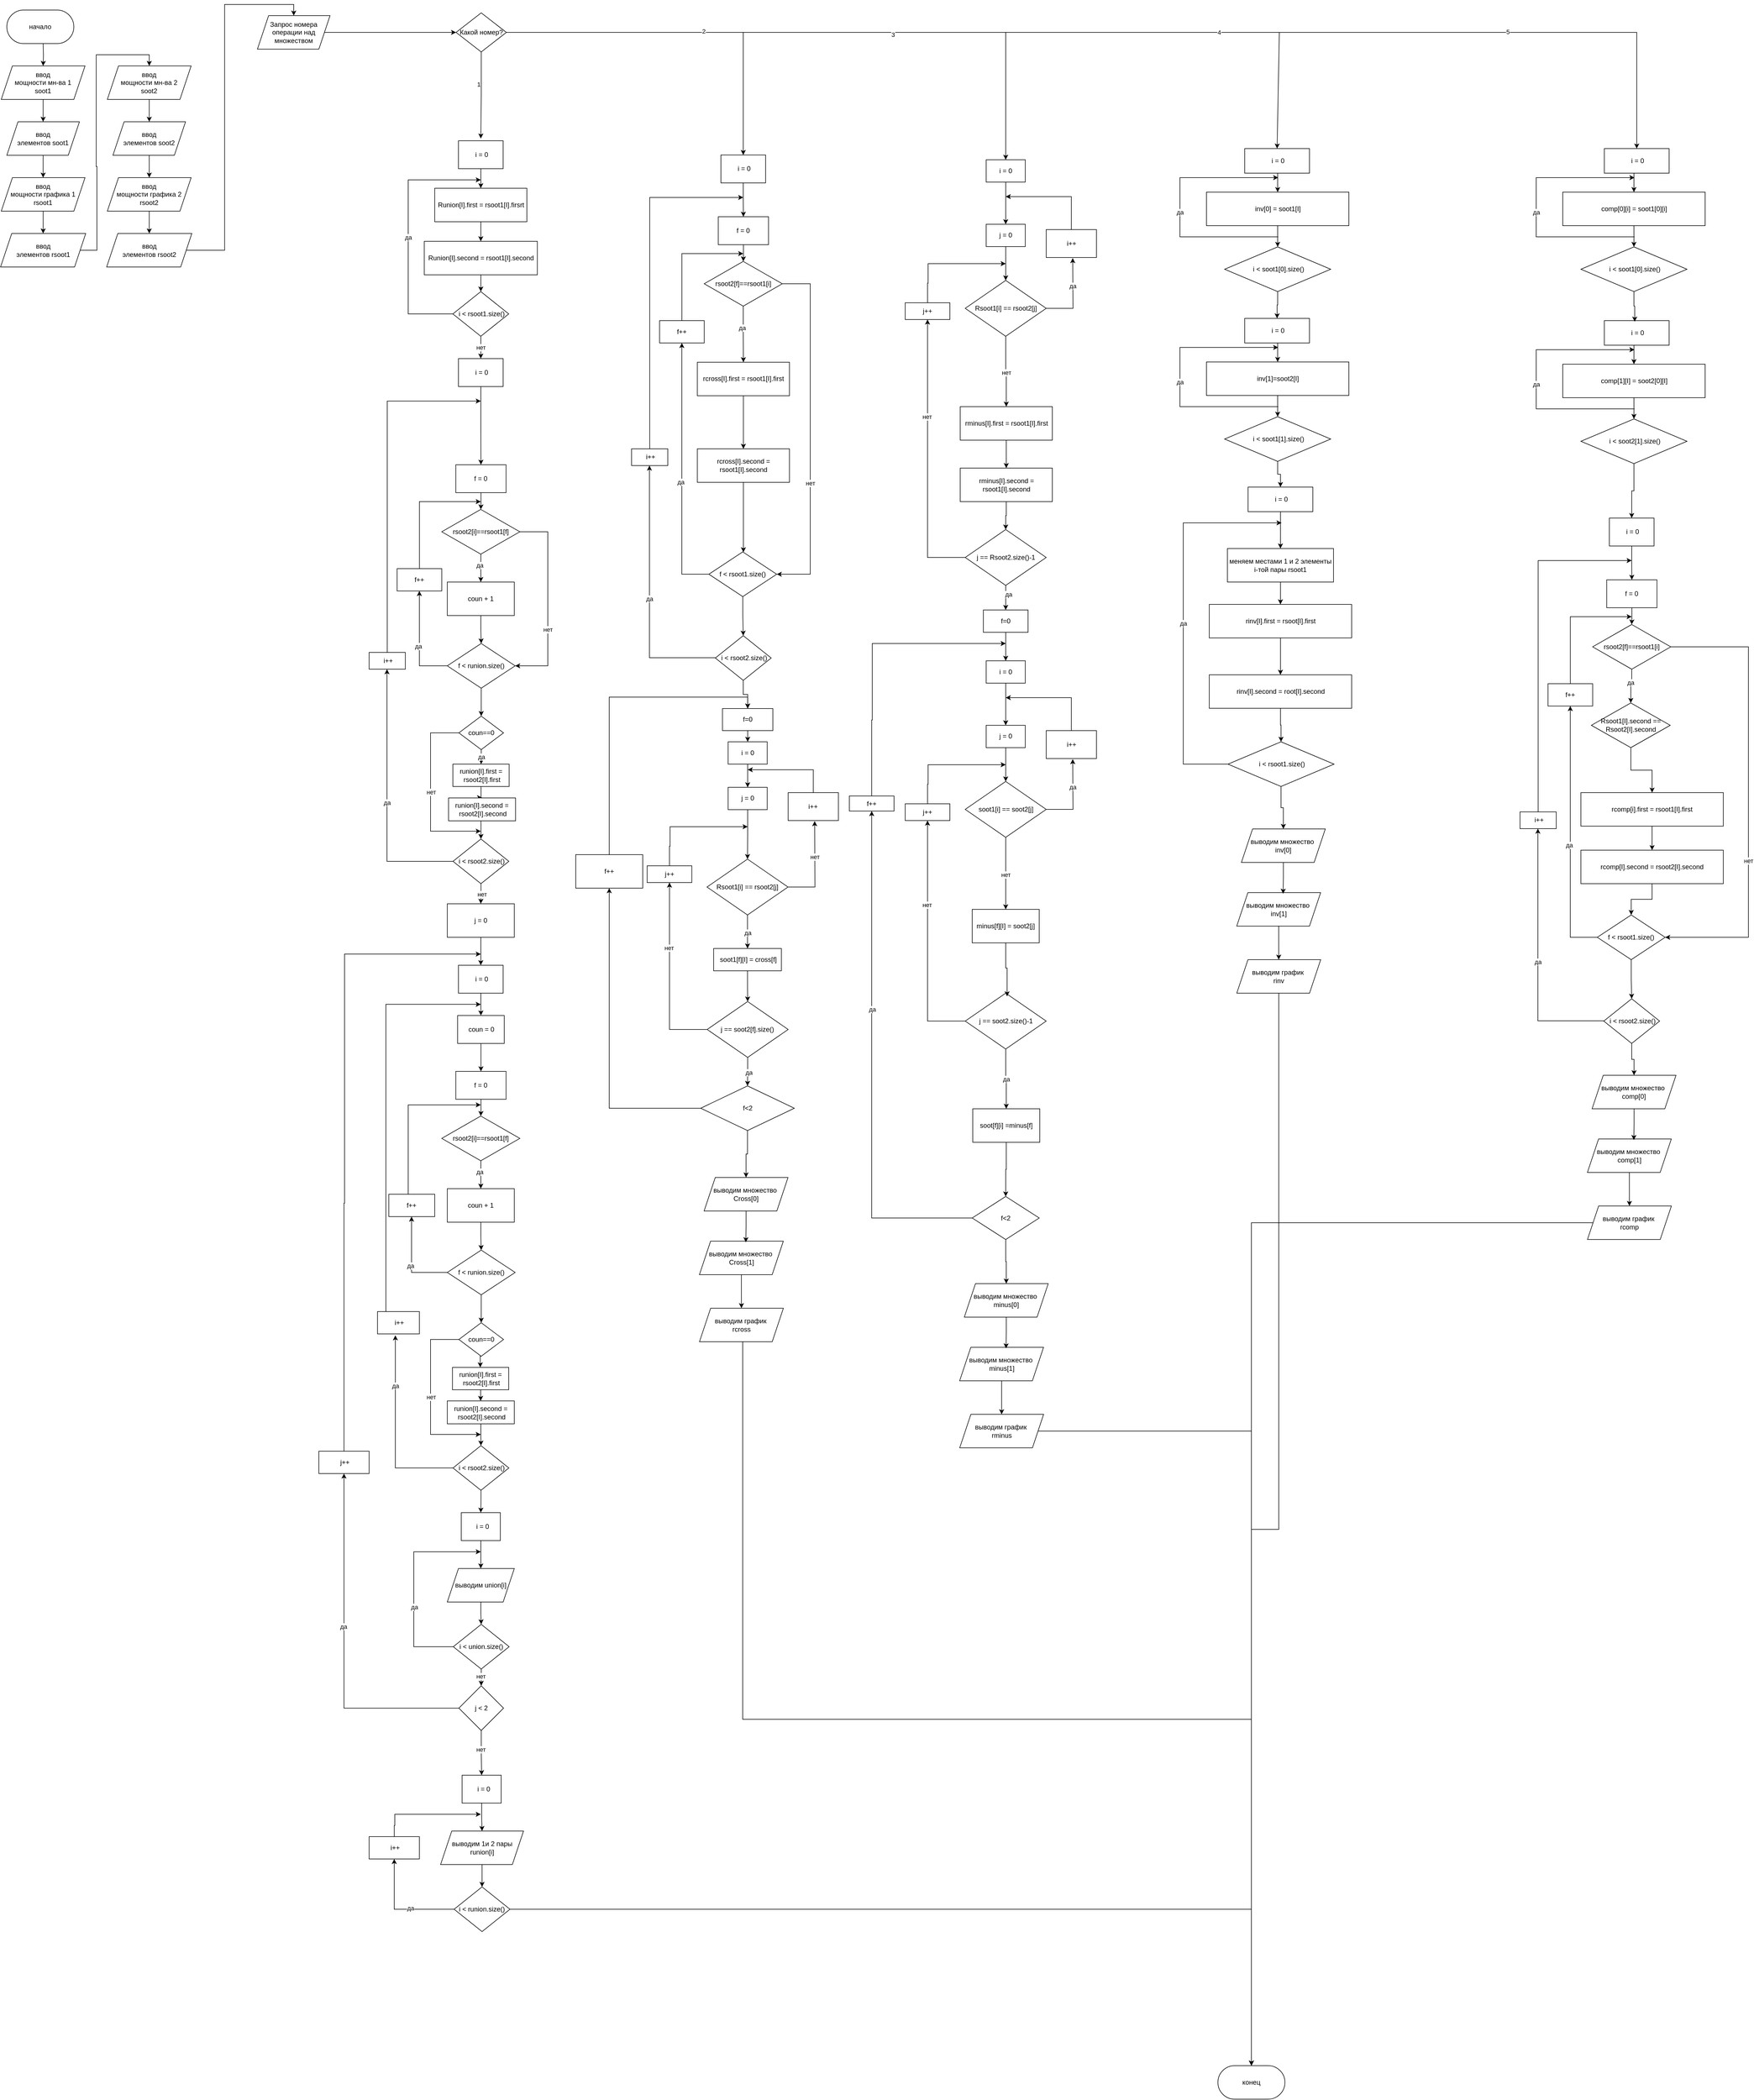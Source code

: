 <mxfile version="25.0.3">
  <diagram name="Страница — 1" id="kiWatitCmAqz_qEzr6IL">
    <mxGraphModel dx="1329" dy="867" grid="1" gridSize="10" guides="1" tooltips="1" connect="1" arrows="1" fold="1" page="1" pageScale="1" pageWidth="1169" pageHeight="1654" math="0" shadow="0">
      <root>
        <mxCell id="0" />
        <mxCell id="1" parent="0" />
        <mxCell id="r8BRdXREEEmoowo0iGKt-3" style="edgeStyle=orthogonalEdgeStyle;rounded=0;orthogonalLoop=1;jettySize=auto;html=1;entryX=0.5;entryY=0;entryDx=0;entryDy=0;" parent="1" target="r8BRdXREEEmoowo0iGKt-2" edge="1">
          <mxGeometry relative="1" as="geometry">
            <mxPoint x="146.25" y="140" as="sourcePoint" />
          </mxGeometry>
        </mxCell>
        <mxCell id="r8BRdXREEEmoowo0iGKt-1" value="начало" style="rounded=1;whiteSpace=wrap;html=1;arcSize=50;" parent="1" vertex="1">
          <mxGeometry x="81.25" y="80" width="120" height="60" as="geometry" />
        </mxCell>
        <mxCell id="r8BRdXREEEmoowo0iGKt-5" style="edgeStyle=orthogonalEdgeStyle;rounded=0;orthogonalLoop=1;jettySize=auto;html=1;entryX=0.5;entryY=0;entryDx=0;entryDy=0;" parent="1" source="r8BRdXREEEmoowo0iGKt-2" target="r8BRdXREEEmoowo0iGKt-4" edge="1">
          <mxGeometry relative="1" as="geometry" />
        </mxCell>
        <mxCell id="r8BRdXREEEmoowo0iGKt-2" value="ввод&lt;div&gt;мощности мн-ва 1&lt;/div&gt;&lt;div&gt;soot1&lt;/div&gt;" style="shape=parallelogram;perimeter=parallelogramPerimeter;whiteSpace=wrap;html=1;fixedSize=1;" parent="1" vertex="1">
          <mxGeometry x="71.25" y="180" width="150" height="60" as="geometry" />
        </mxCell>
        <mxCell id="r8BRdXREEEmoowo0iGKt-10" style="edgeStyle=orthogonalEdgeStyle;rounded=0;orthogonalLoop=1;jettySize=auto;html=1;entryX=0.5;entryY=0;entryDx=0;entryDy=0;" parent="1" source="r8BRdXREEEmoowo0iGKt-4" target="r8BRdXREEEmoowo0iGKt-7" edge="1">
          <mxGeometry relative="1" as="geometry" />
        </mxCell>
        <mxCell id="r8BRdXREEEmoowo0iGKt-4" value="ввод&lt;div&gt;элементов soot1&lt;/div&gt;" style="shape=parallelogram;perimeter=parallelogramPerimeter;whiteSpace=wrap;html=1;fixedSize=1;" parent="1" vertex="1">
          <mxGeometry x="81.25" y="280" width="130" height="60" as="geometry" />
        </mxCell>
        <mxCell id="r8BRdXREEEmoowo0iGKt-6" style="edgeStyle=orthogonalEdgeStyle;rounded=0;orthogonalLoop=1;jettySize=auto;html=1;entryX=0.5;entryY=0;entryDx=0;entryDy=0;" parent="1" source="r8BRdXREEEmoowo0iGKt-7" target="r8BRdXREEEmoowo0iGKt-8" edge="1">
          <mxGeometry relative="1" as="geometry" />
        </mxCell>
        <mxCell id="r8BRdXREEEmoowo0iGKt-7" value="ввод&lt;div&gt;мощности графика 1&lt;/div&gt;&lt;div&gt;rsoot1&lt;/div&gt;" style="shape=parallelogram;perimeter=parallelogramPerimeter;whiteSpace=wrap;html=1;fixedSize=1;" parent="1" vertex="1">
          <mxGeometry x="71.25" y="380" width="150" height="60" as="geometry" />
        </mxCell>
        <mxCell id="r8BRdXREEEmoowo0iGKt-21" style="edgeStyle=orthogonalEdgeStyle;rounded=0;orthogonalLoop=1;jettySize=auto;html=1;entryX=0.5;entryY=0;entryDx=0;entryDy=0;" parent="1" source="r8BRdXREEEmoowo0iGKt-8" target="r8BRdXREEEmoowo0iGKt-15" edge="1">
          <mxGeometry relative="1" as="geometry" />
        </mxCell>
        <mxCell id="r8BRdXREEEmoowo0iGKt-8" value="ввод&lt;div&gt;элементов rsoot1&lt;/div&gt;" style="shape=parallelogram;perimeter=parallelogramPerimeter;whiteSpace=wrap;html=1;fixedSize=1;" parent="1" vertex="1">
          <mxGeometry x="70" y="480" width="152.5" height="60" as="geometry" />
        </mxCell>
        <mxCell id="r8BRdXREEEmoowo0iGKt-14" style="edgeStyle=orthogonalEdgeStyle;rounded=0;orthogonalLoop=1;jettySize=auto;html=1;entryX=0.5;entryY=0;entryDx=0;entryDy=0;" parent="1" source="r8BRdXREEEmoowo0iGKt-15" target="r8BRdXREEEmoowo0iGKt-17" edge="1">
          <mxGeometry relative="1" as="geometry" />
        </mxCell>
        <mxCell id="r8BRdXREEEmoowo0iGKt-15" value="ввод&lt;div&gt;мощности мн-ва 2&lt;/div&gt;&lt;div&gt;soot2&lt;/div&gt;" style="shape=parallelogram;perimeter=parallelogramPerimeter;whiteSpace=wrap;html=1;fixedSize=1;" parent="1" vertex="1">
          <mxGeometry x="261.25" y="180" width="150" height="60" as="geometry" />
        </mxCell>
        <mxCell id="r8BRdXREEEmoowo0iGKt-16" style="edgeStyle=orthogonalEdgeStyle;rounded=0;orthogonalLoop=1;jettySize=auto;html=1;entryX=0.5;entryY=0;entryDx=0;entryDy=0;" parent="1" source="r8BRdXREEEmoowo0iGKt-17" target="r8BRdXREEEmoowo0iGKt-19" edge="1">
          <mxGeometry relative="1" as="geometry" />
        </mxCell>
        <mxCell id="r8BRdXREEEmoowo0iGKt-17" value="ввод&lt;div&gt;элементов soot2&lt;/div&gt;" style="shape=parallelogram;perimeter=parallelogramPerimeter;whiteSpace=wrap;html=1;fixedSize=1;" parent="1" vertex="1">
          <mxGeometry x="271.25" y="280" width="130" height="60" as="geometry" />
        </mxCell>
        <mxCell id="r8BRdXREEEmoowo0iGKt-18" style="edgeStyle=orthogonalEdgeStyle;rounded=0;orthogonalLoop=1;jettySize=auto;html=1;entryX=0.5;entryY=0;entryDx=0;entryDy=0;" parent="1" source="r8BRdXREEEmoowo0iGKt-19" target="r8BRdXREEEmoowo0iGKt-20" edge="1">
          <mxGeometry relative="1" as="geometry" />
        </mxCell>
        <mxCell id="r8BRdXREEEmoowo0iGKt-19" value="ввод&lt;div&gt;мощности графика 2&lt;/div&gt;&lt;div&gt;rsoot2&lt;/div&gt;" style="shape=parallelogram;perimeter=parallelogramPerimeter;whiteSpace=wrap;html=1;fixedSize=1;" parent="1" vertex="1">
          <mxGeometry x="261.25" y="380" width="150" height="60" as="geometry" />
        </mxCell>
        <mxCell id="r8BRdXREEEmoowo0iGKt-24" style="edgeStyle=orthogonalEdgeStyle;rounded=0;orthogonalLoop=1;jettySize=auto;html=1;entryX=0.5;entryY=0;entryDx=0;entryDy=0;" parent="1" source="r8BRdXREEEmoowo0iGKt-20" target="r8BRdXREEEmoowo0iGKt-22" edge="1">
          <mxGeometry relative="1" as="geometry" />
        </mxCell>
        <mxCell id="r8BRdXREEEmoowo0iGKt-20" value="ввод&lt;div&gt;элементов rsoot2&lt;/div&gt;" style="shape=parallelogram;perimeter=parallelogramPerimeter;whiteSpace=wrap;html=1;fixedSize=1;" parent="1" vertex="1">
          <mxGeometry x="260" y="480" width="152.5" height="60" as="geometry" />
        </mxCell>
        <mxCell id="r8BRdXREEEmoowo0iGKt-80" style="edgeStyle=orthogonalEdgeStyle;rounded=0;orthogonalLoop=1;jettySize=auto;html=1;entryX=0;entryY=0.5;entryDx=0;entryDy=0;" parent="1" source="r8BRdXREEEmoowo0iGKt-22" target="r8BRdXREEEmoowo0iGKt-25" edge="1">
          <mxGeometry relative="1" as="geometry" />
        </mxCell>
        <mxCell id="r8BRdXREEEmoowo0iGKt-22" value="Запрос номера операции над множеством" style="shape=parallelogram;perimeter=parallelogramPerimeter;whiteSpace=wrap;html=1;fixedSize=1;" parent="1" vertex="1">
          <mxGeometry x="530" y="90" width="130" height="60" as="geometry" />
        </mxCell>
        <mxCell id="r8BRdXREEEmoowo0iGKt-81" style="edgeStyle=orthogonalEdgeStyle;rounded=0;orthogonalLoop=1;jettySize=auto;html=1;" parent="1" source="r8BRdXREEEmoowo0iGKt-25" edge="1">
          <mxGeometry relative="1" as="geometry">
            <mxPoint x="930" y="310" as="targetPoint" />
          </mxGeometry>
        </mxCell>
        <mxCell id="r8BRdXREEEmoowo0iGKt-82" value="1" style="edgeLabel;html=1;align=center;verticalAlign=middle;resizable=0;points=[];" parent="r8BRdXREEEmoowo0iGKt-81" vertex="1" connectable="0">
          <mxGeometry x="-0.234" y="-3" relative="1" as="geometry">
            <mxPoint x="-2" y="-2" as="offset" />
          </mxGeometry>
        </mxCell>
        <mxCell id="r8BRdXREEEmoowo0iGKt-146" style="edgeStyle=orthogonalEdgeStyle;rounded=0;orthogonalLoop=1;jettySize=auto;html=1;entryX=0.5;entryY=0;entryDx=0;entryDy=0;" parent="1" source="r8BRdXREEEmoowo0iGKt-25" target="r8BRdXREEEmoowo0iGKt-267" edge="1">
          <mxGeometry relative="1" as="geometry">
            <mxPoint x="1399.89" y="204" as="targetPoint" />
          </mxGeometry>
        </mxCell>
        <mxCell id="r8BRdXREEEmoowo0iGKt-147" value="2" style="edgeLabel;html=1;align=center;verticalAlign=middle;resizable=0;points=[];" parent="r8BRdXREEEmoowo0iGKt-146" vertex="1" connectable="0">
          <mxGeometry x="0.1" y="2" relative="1" as="geometry">
            <mxPoint x="-1" as="offset" />
          </mxGeometry>
        </mxCell>
        <mxCell id="r8BRdXREEEmoowo0iGKt-25" value="Какой номер?" style="rhombus;whiteSpace=wrap;html=1;" parent="1" vertex="1">
          <mxGeometry x="885.75" y="85" width="90" height="70" as="geometry" />
        </mxCell>
        <mxCell id="r8BRdXREEEmoowo0iGKt-33" style="edgeStyle=orthogonalEdgeStyle;rounded=0;orthogonalLoop=1;jettySize=auto;html=1;exitX=0.5;exitY=1;exitDx=0;exitDy=0;entryX=0.5;entryY=0;entryDx=0;entryDy=0;" parent="1" source="r8BRdXREEEmoowo0iGKt-30" target="r8BRdXREEEmoowo0iGKt-32" edge="1">
          <mxGeometry relative="1" as="geometry" />
        </mxCell>
        <mxCell id="r8BRdXREEEmoowo0iGKt-30" value="&amp;nbsp;i = 0" style="rounded=0;whiteSpace=wrap;html=1;" parent="1" vertex="1">
          <mxGeometry x="890" y="314" width="80" height="50" as="geometry" />
        </mxCell>
        <mxCell id="r8BRdXREEEmoowo0iGKt-35" style="edgeStyle=orthogonalEdgeStyle;rounded=0;orthogonalLoop=1;jettySize=auto;html=1;entryX=0.5;entryY=0;entryDx=0;entryDy=0;" parent="1" source="r8BRdXREEEmoowo0iGKt-32" edge="1">
          <mxGeometry relative="1" as="geometry">
            <mxPoint x="930" y="494" as="targetPoint" />
          </mxGeometry>
        </mxCell>
        <mxCell id="r8BRdXREEEmoowo0iGKt-32" value="Runion[I].first = rsoot1[I].firsrt" style="rounded=0;whiteSpace=wrap;html=1;" parent="1" vertex="1">
          <mxGeometry x="847.5" y="399" width="165" height="60" as="geometry" />
        </mxCell>
        <mxCell id="r8BRdXREEEmoowo0iGKt-39" style="edgeStyle=orthogonalEdgeStyle;rounded=0;orthogonalLoop=1;jettySize=auto;html=1;entryX=0.5;entryY=0;entryDx=0;entryDy=0;" parent="1" source="r8BRdXREEEmoowo0iGKt-36" target="r8BRdXREEEmoowo0iGKt-37" edge="1">
          <mxGeometry relative="1" as="geometry" />
        </mxCell>
        <mxCell id="r8BRdXREEEmoowo0iGKt-36" value="Runion[I].second = rsoot1[I].second" style="rounded=0;whiteSpace=wrap;html=1;" parent="1" vertex="1">
          <mxGeometry x="828.75" y="494" width="202.5" height="60" as="geometry" />
        </mxCell>
        <mxCell id="r8BRdXREEEmoowo0iGKt-40" style="edgeStyle=orthogonalEdgeStyle;rounded=0;orthogonalLoop=1;jettySize=auto;html=1;" parent="1" source="r8BRdXREEEmoowo0iGKt-37" edge="1">
          <mxGeometry relative="1" as="geometry">
            <mxPoint x="930" y="384" as="targetPoint" />
            <Array as="points">
              <mxPoint x="800" y="624" />
              <mxPoint x="800" y="384" />
            </Array>
          </mxGeometry>
        </mxCell>
        <mxCell id="r8BRdXREEEmoowo0iGKt-41" value="да" style="edgeLabel;html=1;align=center;verticalAlign=middle;resizable=0;points=[];" parent="r8BRdXREEEmoowo0iGKt-40" vertex="1" connectable="0">
          <mxGeometry x="-0.033" relative="1" as="geometry">
            <mxPoint as="offset" />
          </mxGeometry>
        </mxCell>
        <mxCell id="r8BRdXREEEmoowo0iGKt-51" style="edgeStyle=orthogonalEdgeStyle;rounded=0;orthogonalLoop=1;jettySize=auto;html=1;entryX=0.5;entryY=0;entryDx=0;entryDy=0;" parent="1" source="r8BRdXREEEmoowo0iGKt-37" target="r8BRdXREEEmoowo0iGKt-43" edge="1">
          <mxGeometry relative="1" as="geometry" />
        </mxCell>
        <mxCell id="r8BRdXREEEmoowo0iGKt-52" value="нет" style="edgeLabel;html=1;align=center;verticalAlign=middle;resizable=0;points=[];" parent="r8BRdXREEEmoowo0iGKt-51" vertex="1" connectable="0">
          <mxGeometry x="0.15" y="1" relative="1" as="geometry">
            <mxPoint x="-1" y="-3" as="offset" />
          </mxGeometry>
        </mxCell>
        <mxCell id="r8BRdXREEEmoowo0iGKt-37" value="&amp;nbsp;i &amp;lt; rsoot1.size()" style="rhombus;whiteSpace=wrap;html=1;" parent="1" vertex="1">
          <mxGeometry x="880" y="584" width="100" height="80" as="geometry" />
        </mxCell>
        <mxCell id="r8BRdXREEEmoowo0iGKt-42" style="edgeStyle=orthogonalEdgeStyle;rounded=0;orthogonalLoop=1;jettySize=auto;html=1;exitX=0.5;exitY=1;exitDx=0;exitDy=0;entryX=0.5;entryY=0;entryDx=0;entryDy=0;" parent="1" source="r8BRdXREEEmoowo0iGKt-43" target="r8BRdXREEEmoowo0iGKt-54" edge="1">
          <mxGeometry relative="1" as="geometry">
            <mxPoint x="930.25" y="794" as="targetPoint" />
          </mxGeometry>
        </mxCell>
        <mxCell id="r8BRdXREEEmoowo0iGKt-43" value="&amp;nbsp;i = 0" style="rounded=0;whiteSpace=wrap;html=1;" parent="1" vertex="1">
          <mxGeometry x="890" y="704" width="80" height="50" as="geometry" />
        </mxCell>
        <mxCell id="r8BRdXREEEmoowo0iGKt-48" style="edgeStyle=orthogonalEdgeStyle;rounded=0;orthogonalLoop=1;jettySize=auto;html=1;" parent="1" source="r8BRdXREEEmoowo0iGKt-50" target="r8BRdXREEEmoowo0iGKt-261" edge="1">
          <mxGeometry relative="1" as="geometry">
            <mxPoint x="930" y="774" as="targetPoint" />
            <Array as="points">
              <mxPoint x="762" y="1604" />
            </Array>
          </mxGeometry>
        </mxCell>
        <mxCell id="r8BRdXREEEmoowo0iGKt-49" value="да" style="edgeLabel;html=1;align=center;verticalAlign=middle;resizable=0;points=[];" parent="r8BRdXREEEmoowo0iGKt-48" vertex="1" connectable="0">
          <mxGeometry x="-0.033" relative="1" as="geometry">
            <mxPoint as="offset" />
          </mxGeometry>
        </mxCell>
        <mxCell id="r8BRdXREEEmoowo0iGKt-110" style="edgeStyle=orthogonalEdgeStyle;rounded=0;orthogonalLoop=1;jettySize=auto;html=1;entryX=0.5;entryY=0;entryDx=0;entryDy=0;" parent="1" source="r8BRdXREEEmoowo0iGKt-50" target="r8BRdXREEEmoowo0iGKt-109" edge="1">
          <mxGeometry relative="1" as="geometry" />
        </mxCell>
        <mxCell id="r8BRdXREEEmoowo0iGKt-187" value="нет" style="edgeLabel;html=1;align=center;verticalAlign=middle;resizable=0;points=[];" parent="r8BRdXREEEmoowo0iGKt-110" vertex="1" connectable="0">
          <mxGeometry x="-0.054" y="1" relative="1" as="geometry">
            <mxPoint y="2" as="offset" />
          </mxGeometry>
        </mxCell>
        <mxCell id="r8BRdXREEEmoowo0iGKt-50" value="&amp;nbsp;i &amp;lt; rsoot2.size()" style="rhombus;whiteSpace=wrap;html=1;" parent="1" vertex="1">
          <mxGeometry x="880.25" y="1564" width="100" height="80" as="geometry" />
        </mxCell>
        <mxCell id="r8BRdXREEEmoowo0iGKt-57" style="edgeStyle=orthogonalEdgeStyle;rounded=0;orthogonalLoop=1;jettySize=auto;html=1;entryX=0.5;entryY=0;entryDx=0;entryDy=0;" parent="1" source="r8BRdXREEEmoowo0iGKt-54" target="r8BRdXREEEmoowo0iGKt-56" edge="1">
          <mxGeometry relative="1" as="geometry" />
        </mxCell>
        <mxCell id="r8BRdXREEEmoowo0iGKt-54" value="f = 0" style="rounded=0;whiteSpace=wrap;html=1;" parent="1" vertex="1">
          <mxGeometry x="885.25" y="894" width="90" height="50" as="geometry" />
        </mxCell>
        <mxCell id="r8BRdXREEEmoowo0iGKt-60" style="edgeStyle=orthogonalEdgeStyle;rounded=0;orthogonalLoop=1;jettySize=auto;html=1;entryX=0.5;entryY=0;entryDx=0;entryDy=0;" parent="1" source="r8BRdXREEEmoowo0iGKt-56" target="r8BRdXREEEmoowo0iGKt-59" edge="1">
          <mxGeometry relative="1" as="geometry" />
        </mxCell>
        <mxCell id="r8BRdXREEEmoowo0iGKt-61" value="да" style="edgeLabel;html=1;align=center;verticalAlign=middle;resizable=0;points=[];" parent="r8BRdXREEEmoowo0iGKt-60" vertex="1" connectable="0">
          <mxGeometry x="-0.229" y="-2" relative="1" as="geometry">
            <mxPoint as="offset" />
          </mxGeometry>
        </mxCell>
        <mxCell id="r8BRdXREEEmoowo0iGKt-175" style="edgeStyle=orthogonalEdgeStyle;rounded=0;orthogonalLoop=1;jettySize=auto;html=1;exitX=1;exitY=0.5;exitDx=0;exitDy=0;entryX=1;entryY=0.5;entryDx=0;entryDy=0;" parent="1" source="r8BRdXREEEmoowo0iGKt-56" target="r8BRdXREEEmoowo0iGKt-66" edge="1">
          <mxGeometry relative="1" as="geometry">
            <mxPoint x="1040" y="1260.0" as="targetPoint" />
            <Array as="points">
              <mxPoint x="1050" y="1014" />
              <mxPoint x="1050" y="1254" />
            </Array>
          </mxGeometry>
        </mxCell>
        <mxCell id="r8BRdXREEEmoowo0iGKt-176" value="нет" style="edgeLabel;html=1;align=center;verticalAlign=middle;resizable=0;points=[];" parent="r8BRdXREEEmoowo0iGKt-175" vertex="1" connectable="0">
          <mxGeometry x="0.291" relative="1" as="geometry">
            <mxPoint as="offset" />
          </mxGeometry>
        </mxCell>
        <mxCell id="r8BRdXREEEmoowo0iGKt-56" value="rsoot2[i]==rsoot1[f]" style="rhombus;whiteSpace=wrap;html=1;" parent="1" vertex="1">
          <mxGeometry x="860.13" y="974" width="139.75" height="80" as="geometry" />
        </mxCell>
        <mxCell id="r8BRdXREEEmoowo0iGKt-67" style="edgeStyle=orthogonalEdgeStyle;rounded=0;orthogonalLoop=1;jettySize=auto;html=1;entryX=0.5;entryY=0;entryDx=0;entryDy=0;" parent="1" source="r8BRdXREEEmoowo0iGKt-59" target="r8BRdXREEEmoowo0iGKt-66" edge="1">
          <mxGeometry relative="1" as="geometry" />
        </mxCell>
        <mxCell id="r8BRdXREEEmoowo0iGKt-59" value="coun + 1" style="rounded=0;whiteSpace=wrap;html=1;" parent="1" vertex="1">
          <mxGeometry x="870" y="1104" width="120" height="60" as="geometry" />
        </mxCell>
        <mxCell id="r8BRdXREEEmoowo0iGKt-68" style="edgeStyle=orthogonalEdgeStyle;rounded=0;orthogonalLoop=1;jettySize=auto;html=1;" parent="1" source="r8BRdXREEEmoowo0iGKt-66" target="r8BRdXREEEmoowo0iGKt-263" edge="1">
          <mxGeometry relative="1" as="geometry">
            <mxPoint x="820" y="1090" as="targetPoint" />
            <Array as="points">
              <mxPoint x="820" y="1254" />
              <mxPoint x="820" y="1100" />
            </Array>
          </mxGeometry>
        </mxCell>
        <mxCell id="r8BRdXREEEmoowo0iGKt-69" value="да" style="edgeLabel;html=1;align=center;verticalAlign=middle;resizable=0;points=[];" parent="r8BRdXREEEmoowo0iGKt-68" vertex="1" connectable="0">
          <mxGeometry x="-0.074" y="2" relative="1" as="geometry">
            <mxPoint as="offset" />
          </mxGeometry>
        </mxCell>
        <mxCell id="r8BRdXREEEmoowo0iGKt-72" style="edgeStyle=orthogonalEdgeStyle;rounded=0;orthogonalLoop=1;jettySize=auto;html=1;entryX=0.5;entryY=0;entryDx=0;entryDy=0;" parent="1" source="r8BRdXREEEmoowo0iGKt-66" target="r8BRdXREEEmoowo0iGKt-71" edge="1">
          <mxGeometry relative="1" as="geometry" />
        </mxCell>
        <mxCell id="r8BRdXREEEmoowo0iGKt-66" value="f &amp;lt; runion.size()" style="rhombus;whiteSpace=wrap;html=1;" parent="1" vertex="1">
          <mxGeometry x="870" y="1214" width="121.5" height="80" as="geometry" />
        </mxCell>
        <mxCell id="r8BRdXREEEmoowo0iGKt-75" style="edgeStyle=orthogonalEdgeStyle;rounded=0;orthogonalLoop=1;jettySize=auto;html=1;entryX=0.5;entryY=0;entryDx=0;entryDy=0;" parent="1" source="r8BRdXREEEmoowo0iGKt-71" target="r8BRdXREEEmoowo0iGKt-74" edge="1">
          <mxGeometry relative="1" as="geometry" />
        </mxCell>
        <mxCell id="r8BRdXREEEmoowo0iGKt-76" value="да" style="edgeLabel;html=1;align=center;verticalAlign=middle;resizable=0;points=[];" parent="r8BRdXREEEmoowo0iGKt-75" vertex="1" connectable="0">
          <mxGeometry x="-0.059" relative="1" as="geometry">
            <mxPoint as="offset" />
          </mxGeometry>
        </mxCell>
        <mxCell id="r8BRdXREEEmoowo0iGKt-78" style="edgeStyle=orthogonalEdgeStyle;rounded=0;orthogonalLoop=1;jettySize=auto;html=1;" parent="1" source="r8BRdXREEEmoowo0iGKt-71" edge="1">
          <mxGeometry relative="1" as="geometry">
            <mxPoint x="930" y="1550" as="targetPoint" />
            <Array as="points">
              <mxPoint x="840" y="1374" />
              <mxPoint x="840" y="1550" />
              <mxPoint x="930" y="1550" />
            </Array>
          </mxGeometry>
        </mxCell>
        <mxCell id="r8BRdXREEEmoowo0iGKt-79" value="нет" style="edgeLabel;html=1;align=center;verticalAlign=middle;resizable=0;points=[];" parent="r8BRdXREEEmoowo0iGKt-78" vertex="1" connectable="0">
          <mxGeometry x="-0.013" y="1" relative="1" as="geometry">
            <mxPoint as="offset" />
          </mxGeometry>
        </mxCell>
        <mxCell id="r8BRdXREEEmoowo0iGKt-71" value="coun==0" style="rhombus;whiteSpace=wrap;html=1;" parent="1" vertex="1">
          <mxGeometry x="890.75" y="1344" width="80" height="60" as="geometry" />
        </mxCell>
        <mxCell id="o90liFOvA1WuDEhd7b-8-2" style="edgeStyle=orthogonalEdgeStyle;rounded=0;orthogonalLoop=1;jettySize=auto;html=1;entryX=0.5;entryY=0;entryDx=0;entryDy=0;" edge="1" parent="1" source="r8BRdXREEEmoowo0iGKt-74" target="o90liFOvA1WuDEhd7b-8-1">
          <mxGeometry relative="1" as="geometry" />
        </mxCell>
        <mxCell id="r8BRdXREEEmoowo0iGKt-74" value="runion[I].first = &amp;nbsp;rsoot2[I].first" style="rounded=0;whiteSpace=wrap;html=1;" parent="1" vertex="1">
          <mxGeometry x="880" y="1430" width="100.75" height="40" as="geometry" />
        </mxCell>
        <mxCell id="r8BRdXREEEmoowo0iGKt-83" style="edgeStyle=orthogonalEdgeStyle;rounded=0;orthogonalLoop=1;jettySize=auto;html=1;exitX=0.5;exitY=1;exitDx=0;exitDy=0;entryX=0.5;entryY=0;entryDx=0;entryDy=0;" parent="1" source="r8BRdXREEEmoowo0iGKt-84" target="r8BRdXREEEmoowo0iGKt-89" edge="1">
          <mxGeometry relative="1" as="geometry">
            <mxPoint x="930.0" y="1875" as="targetPoint" />
          </mxGeometry>
        </mxCell>
        <mxCell id="r8BRdXREEEmoowo0iGKt-84" value="&amp;nbsp;i = 0" style="rounded=0;whiteSpace=wrap;html=1;" parent="1" vertex="1">
          <mxGeometry x="890.0" y="1790" width="80" height="50" as="geometry" />
        </mxCell>
        <mxCell id="r8BRdXREEEmoowo0iGKt-114" style="edgeStyle=orthogonalEdgeStyle;rounded=0;orthogonalLoop=1;jettySize=auto;html=1;entryX=0.5;entryY=0;entryDx=0;entryDy=0;" parent="1" source="r8BRdXREEEmoowo0iGKt-87" target="r8BRdXREEEmoowo0iGKt-113" edge="1">
          <mxGeometry relative="1" as="geometry" />
        </mxCell>
        <mxCell id="r8BRdXREEEmoowo0iGKt-201" style="edgeStyle=orthogonalEdgeStyle;rounded=0;orthogonalLoop=1;jettySize=auto;html=1;entryX=0.427;entryY=1.064;entryDx=0;entryDy=0;entryPerimeter=0;" parent="1" source="r8BRdXREEEmoowo0iGKt-87" target="r8BRdXREEEmoowo0iGKt-200" edge="1">
          <mxGeometry relative="1" as="geometry">
            <mxPoint x="780" y="2610" as="targetPoint" />
          </mxGeometry>
        </mxCell>
        <mxCell id="r8BRdXREEEmoowo0iGKt-202" value="да" style="edgeLabel;html=1;align=center;verticalAlign=middle;resizable=0;points=[];" parent="r8BRdXREEEmoowo0iGKt-201" vertex="1" connectable="0">
          <mxGeometry x="0.472" relative="1" as="geometry">
            <mxPoint as="offset" />
          </mxGeometry>
        </mxCell>
        <mxCell id="r8BRdXREEEmoowo0iGKt-87" value="&amp;nbsp;i &amp;lt; rsoot2.size()" style="rhombus;whiteSpace=wrap;html=1;" parent="1" vertex="1">
          <mxGeometry x="880.25" y="2650" width="100" height="80" as="geometry" />
        </mxCell>
        <mxCell id="r8BRdXREEEmoowo0iGKt-88" style="edgeStyle=orthogonalEdgeStyle;rounded=0;orthogonalLoop=1;jettySize=auto;html=1;entryX=0.5;entryY=0;entryDx=0;entryDy=0;" parent="1" source="r8BRdXREEEmoowo0iGKt-89" target="r8BRdXREEEmoowo0iGKt-91" edge="1">
          <mxGeometry relative="1" as="geometry" />
        </mxCell>
        <mxCell id="r8BRdXREEEmoowo0iGKt-89" value="coun = 0" style="rounded=0;whiteSpace=wrap;html=1;" parent="1" vertex="1">
          <mxGeometry x="888.5" y="1880" width="83.5" height="50" as="geometry" />
        </mxCell>
        <mxCell id="r8BRdXREEEmoowo0iGKt-90" style="edgeStyle=orthogonalEdgeStyle;rounded=0;orthogonalLoop=1;jettySize=auto;html=1;entryX=0.5;entryY=0;entryDx=0;entryDy=0;" parent="1" source="r8BRdXREEEmoowo0iGKt-91" target="r8BRdXREEEmoowo0iGKt-94" edge="1">
          <mxGeometry relative="1" as="geometry" />
        </mxCell>
        <mxCell id="r8BRdXREEEmoowo0iGKt-91" value="f = 0" style="rounded=0;whiteSpace=wrap;html=1;" parent="1" vertex="1">
          <mxGeometry x="885.25" y="1980" width="90" height="50" as="geometry" />
        </mxCell>
        <mxCell id="r8BRdXREEEmoowo0iGKt-92" style="edgeStyle=orthogonalEdgeStyle;rounded=0;orthogonalLoop=1;jettySize=auto;html=1;entryX=0.5;entryY=0;entryDx=0;entryDy=0;" parent="1" source="r8BRdXREEEmoowo0iGKt-94" target="r8BRdXREEEmoowo0iGKt-96" edge="1">
          <mxGeometry relative="1" as="geometry" />
        </mxCell>
        <mxCell id="r8BRdXREEEmoowo0iGKt-93" value="да" style="edgeLabel;html=1;align=center;verticalAlign=middle;resizable=0;points=[];" parent="r8BRdXREEEmoowo0iGKt-92" vertex="1" connectable="0">
          <mxGeometry x="-0.229" y="-2" relative="1" as="geometry">
            <mxPoint as="offset" />
          </mxGeometry>
        </mxCell>
        <mxCell id="r8BRdXREEEmoowo0iGKt-94" value="rsoot2[i]==rsoot1[f]" style="rhombus;whiteSpace=wrap;html=1;" parent="1" vertex="1">
          <mxGeometry x="860.13" y="2060" width="139.75" height="80" as="geometry" />
        </mxCell>
        <mxCell id="r8BRdXREEEmoowo0iGKt-95" style="edgeStyle=orthogonalEdgeStyle;rounded=0;orthogonalLoop=1;jettySize=auto;html=1;entryX=0.5;entryY=0;entryDx=0;entryDy=0;" parent="1" source="r8BRdXREEEmoowo0iGKt-96" target="r8BRdXREEEmoowo0iGKt-100" edge="1">
          <mxGeometry relative="1" as="geometry" />
        </mxCell>
        <mxCell id="r8BRdXREEEmoowo0iGKt-96" value="coun + 1" style="rounded=0;whiteSpace=wrap;html=1;" parent="1" vertex="1">
          <mxGeometry x="870.0" y="2190" width="120" height="60" as="geometry" />
        </mxCell>
        <mxCell id="r8BRdXREEEmoowo0iGKt-97" style="edgeStyle=orthogonalEdgeStyle;rounded=0;orthogonalLoop=1;jettySize=auto;html=1;" parent="1" source="r8BRdXREEEmoowo0iGKt-100" target="r8BRdXREEEmoowo0iGKt-204" edge="1">
          <mxGeometry relative="1" as="geometry">
            <mxPoint x="930.0" y="2050" as="targetPoint" />
            <Array as="points">
              <mxPoint x="806" y="2340" />
            </Array>
          </mxGeometry>
        </mxCell>
        <mxCell id="r8BRdXREEEmoowo0iGKt-98" value="да" style="edgeLabel;html=1;align=center;verticalAlign=middle;resizable=0;points=[];" parent="r8BRdXREEEmoowo0iGKt-97" vertex="1" connectable="0">
          <mxGeometry x="-0.074" y="2" relative="1" as="geometry">
            <mxPoint as="offset" />
          </mxGeometry>
        </mxCell>
        <mxCell id="r8BRdXREEEmoowo0iGKt-99" style="edgeStyle=orthogonalEdgeStyle;rounded=0;orthogonalLoop=1;jettySize=auto;html=1;entryX=0.5;entryY=0;entryDx=0;entryDy=0;" parent="1" source="r8BRdXREEEmoowo0iGKt-100" target="r8BRdXREEEmoowo0iGKt-105" edge="1">
          <mxGeometry relative="1" as="geometry" />
        </mxCell>
        <mxCell id="r8BRdXREEEmoowo0iGKt-100" value="f &amp;lt; runion.size()" style="rhombus;whiteSpace=wrap;html=1;" parent="1" vertex="1">
          <mxGeometry x="870.0" y="2300" width="121.5" height="80" as="geometry" />
        </mxCell>
        <mxCell id="r8BRdXREEEmoowo0iGKt-103" style="edgeStyle=orthogonalEdgeStyle;rounded=0;orthogonalLoop=1;jettySize=auto;html=1;" parent="1" source="r8BRdXREEEmoowo0iGKt-105" edge="1">
          <mxGeometry relative="1" as="geometry">
            <mxPoint x="930" y="2630" as="targetPoint" />
            <Array as="points">
              <mxPoint x="840" y="2460" />
              <mxPoint x="840" y="2630" />
              <mxPoint x="930" y="2630" />
            </Array>
          </mxGeometry>
        </mxCell>
        <mxCell id="r8BRdXREEEmoowo0iGKt-104" value="нет" style="edgeLabel;html=1;align=center;verticalAlign=middle;resizable=0;points=[];" parent="r8BRdXREEEmoowo0iGKt-103" vertex="1" connectable="0">
          <mxGeometry x="-0.013" y="1" relative="1" as="geometry">
            <mxPoint as="offset" />
          </mxGeometry>
        </mxCell>
        <mxCell id="o90liFOvA1WuDEhd7b-8-11" style="edgeStyle=orthogonalEdgeStyle;rounded=0;orthogonalLoop=1;jettySize=auto;html=1;entryX=0.5;entryY=0;entryDx=0;entryDy=0;" edge="1" parent="1">
          <mxGeometry relative="1" as="geometry">
            <mxPoint x="930.22" y="2489.955" as="sourcePoint" />
            <mxPoint x="929.035" y="2510" as="targetPoint" />
          </mxGeometry>
        </mxCell>
        <mxCell id="r8BRdXREEEmoowo0iGKt-105" value="coun==0" style="rhombus;whiteSpace=wrap;html=1;" parent="1" vertex="1">
          <mxGeometry x="890.75" y="2430" width="80" height="60" as="geometry" />
        </mxCell>
        <mxCell id="r8BRdXREEEmoowo0iGKt-111" style="edgeStyle=orthogonalEdgeStyle;rounded=0;orthogonalLoop=1;jettySize=auto;html=1;entryX=0.5;entryY=0;entryDx=0;entryDy=0;" parent="1" source="r8BRdXREEEmoowo0iGKt-109" target="r8BRdXREEEmoowo0iGKt-84" edge="1">
          <mxGeometry relative="1" as="geometry" />
        </mxCell>
        <mxCell id="r8BRdXREEEmoowo0iGKt-109" value="j = 0" style="rounded=0;whiteSpace=wrap;html=1;" parent="1" vertex="1">
          <mxGeometry x="870" y="1680" width="120" height="60" as="geometry" />
        </mxCell>
        <mxCell id="r8BRdXREEEmoowo0iGKt-116" style="edgeStyle=orthogonalEdgeStyle;rounded=0;orthogonalLoop=1;jettySize=auto;html=1;entryX=0.5;entryY=0;entryDx=0;entryDy=0;" parent="1" source="r8BRdXREEEmoowo0iGKt-113" target="r8BRdXREEEmoowo0iGKt-115" edge="1">
          <mxGeometry relative="1" as="geometry" />
        </mxCell>
        <mxCell id="r8BRdXREEEmoowo0iGKt-113" value="&amp;nbsp; i = 0" style="rounded=0;whiteSpace=wrap;html=1;" parent="1" vertex="1">
          <mxGeometry x="895" y="2770" width="70" height="50" as="geometry" />
        </mxCell>
        <mxCell id="r8BRdXREEEmoowo0iGKt-118" style="edgeStyle=orthogonalEdgeStyle;rounded=0;orthogonalLoop=1;jettySize=auto;html=1;entryX=0.5;entryY=0;entryDx=0;entryDy=0;" parent="1" source="r8BRdXREEEmoowo0iGKt-115" target="r8BRdXREEEmoowo0iGKt-117" edge="1">
          <mxGeometry relative="1" as="geometry" />
        </mxCell>
        <mxCell id="r8BRdXREEEmoowo0iGKt-115" value="выводим union[i]" style="shape=parallelogram;perimeter=parallelogramPerimeter;whiteSpace=wrap;html=1;fixedSize=1;" parent="1" vertex="1">
          <mxGeometry x="870" y="2870" width="120" height="60" as="geometry" />
        </mxCell>
        <mxCell id="r8BRdXREEEmoowo0iGKt-119" style="edgeStyle=orthogonalEdgeStyle;rounded=0;orthogonalLoop=1;jettySize=auto;html=1;" parent="1" source="r8BRdXREEEmoowo0iGKt-117" edge="1">
          <mxGeometry relative="1" as="geometry">
            <mxPoint x="930" y="2840" as="targetPoint" />
            <Array as="points">
              <mxPoint x="810" y="3010" />
              <mxPoint x="810" y="2840" />
            </Array>
          </mxGeometry>
        </mxCell>
        <mxCell id="r8BRdXREEEmoowo0iGKt-120" value="да" style="edgeLabel;html=1;align=center;verticalAlign=middle;resizable=0;points=[];" parent="r8BRdXREEEmoowo0iGKt-119" vertex="1" connectable="0">
          <mxGeometry x="-0.21" y="-1" relative="1" as="geometry">
            <mxPoint as="offset" />
          </mxGeometry>
        </mxCell>
        <mxCell id="r8BRdXREEEmoowo0iGKt-124" style="edgeStyle=orthogonalEdgeStyle;rounded=0;orthogonalLoop=1;jettySize=auto;html=1;entryX=0.5;entryY=0;entryDx=0;entryDy=0;" parent="1" source="r8BRdXREEEmoowo0iGKt-117" target="r8BRdXREEEmoowo0iGKt-121" edge="1">
          <mxGeometry relative="1" as="geometry" />
        </mxCell>
        <mxCell id="r8BRdXREEEmoowo0iGKt-125" value="нет" style="edgeLabel;html=1;align=center;verticalAlign=middle;resizable=0;points=[];" parent="r8BRdXREEEmoowo0iGKt-124" vertex="1" connectable="0">
          <mxGeometry x="0.325" y="-1" relative="1" as="geometry">
            <mxPoint as="offset" />
          </mxGeometry>
        </mxCell>
        <mxCell id="r8BRdXREEEmoowo0iGKt-117" value="i &amp;lt; union.size()" style="rhombus;whiteSpace=wrap;html=1;" parent="1" vertex="1">
          <mxGeometry x="880.75" y="2970" width="100" height="80" as="geometry" />
        </mxCell>
        <mxCell id="r8BRdXREEEmoowo0iGKt-133" style="edgeStyle=orthogonalEdgeStyle;rounded=0;orthogonalLoop=1;jettySize=auto;html=1;entryX=0.5;entryY=0;entryDx=0;entryDy=0;" parent="1" source="r8BRdXREEEmoowo0iGKt-121" target="r8BRdXREEEmoowo0iGKt-127" edge="1">
          <mxGeometry relative="1" as="geometry" />
        </mxCell>
        <mxCell id="r8BRdXREEEmoowo0iGKt-134" value="нет" style="edgeLabel;html=1;align=center;verticalAlign=middle;resizable=0;points=[];" parent="r8BRdXREEEmoowo0iGKt-133" vertex="1" connectable="0">
          <mxGeometry x="-0.156" y="-1" relative="1" as="geometry">
            <mxPoint as="offset" />
          </mxGeometry>
        </mxCell>
        <mxCell id="r8BRdXREEEmoowo0iGKt-196" style="edgeStyle=orthogonalEdgeStyle;rounded=0;orthogonalLoop=1;jettySize=auto;html=1;entryX=0.5;entryY=1;entryDx=0;entryDy=0;" parent="1" source="r8BRdXREEEmoowo0iGKt-121" target="r8BRdXREEEmoowo0iGKt-192" edge="1">
          <mxGeometry relative="1" as="geometry">
            <mxPoint x="680" y="2790" as="targetPoint" />
          </mxGeometry>
        </mxCell>
        <mxCell id="r8BRdXREEEmoowo0iGKt-198" value="да" style="edgeLabel;html=1;align=center;verticalAlign=middle;resizable=0;points=[];" parent="r8BRdXREEEmoowo0iGKt-196" vertex="1" connectable="0">
          <mxGeometry x="0.127" y="1" relative="1" as="geometry">
            <mxPoint as="offset" />
          </mxGeometry>
        </mxCell>
        <mxCell id="r8BRdXREEEmoowo0iGKt-121" value="j &amp;lt; 2" style="rhombus;whiteSpace=wrap;html=1;" parent="1" vertex="1">
          <mxGeometry x="890.75" y="3080" width="80" height="80" as="geometry" />
        </mxCell>
        <mxCell id="r8BRdXREEEmoowo0iGKt-126" style="edgeStyle=orthogonalEdgeStyle;rounded=0;orthogonalLoop=1;jettySize=auto;html=1;entryX=0.5;entryY=0;entryDx=0;entryDy=0;" parent="1" source="r8BRdXREEEmoowo0iGKt-127" target="r8BRdXREEEmoowo0iGKt-129" edge="1">
          <mxGeometry relative="1" as="geometry" />
        </mxCell>
        <mxCell id="r8BRdXREEEmoowo0iGKt-127" value="&amp;nbsp; i = 0" style="rounded=0;whiteSpace=wrap;html=1;" parent="1" vertex="1">
          <mxGeometry x="896.5" y="3240" width="70" height="50" as="geometry" />
        </mxCell>
        <mxCell id="r8BRdXREEEmoowo0iGKt-128" style="edgeStyle=orthogonalEdgeStyle;rounded=0;orthogonalLoop=1;jettySize=auto;html=1;entryX=0.5;entryY=0;entryDx=0;entryDy=0;" parent="1" source="r8BRdXREEEmoowo0iGKt-129" target="r8BRdXREEEmoowo0iGKt-132" edge="1">
          <mxGeometry relative="1" as="geometry" />
        </mxCell>
        <mxCell id="r8BRdXREEEmoowo0iGKt-129" value="выводим 1и 2 пары runion[i]" style="shape=parallelogram;perimeter=parallelogramPerimeter;whiteSpace=wrap;html=1;fixedSize=1;" parent="1" vertex="1">
          <mxGeometry x="858" y="3340" width="148.5" height="60" as="geometry" />
        </mxCell>
        <mxCell id="r8BRdXREEEmoowo0iGKt-189" style="edgeStyle=orthogonalEdgeStyle;rounded=0;orthogonalLoop=1;jettySize=auto;html=1;entryX=0.5;entryY=1;entryDx=0;entryDy=0;" parent="1" source="r8BRdXREEEmoowo0iGKt-132" target="r8BRdXREEEmoowo0iGKt-188" edge="1">
          <mxGeometry relative="1" as="geometry" />
        </mxCell>
        <mxCell id="r8BRdXREEEmoowo0iGKt-191" value="да" style="edgeLabel;html=1;align=center;verticalAlign=middle;resizable=0;points=[];" parent="r8BRdXREEEmoowo0iGKt-189" vertex="1" connectable="0">
          <mxGeometry x="-0.201" y="-2" relative="1" as="geometry">
            <mxPoint as="offset" />
          </mxGeometry>
        </mxCell>
        <mxCell id="8TGdVxYmM6TvOgxrY2Kb-136" style="edgeStyle=orthogonalEdgeStyle;rounded=0;orthogonalLoop=1;jettySize=auto;html=1;entryX=0.5;entryY=0;entryDx=0;entryDy=0;" parent="1" source="r8BRdXREEEmoowo0iGKt-132" target="8TGdVxYmM6TvOgxrY2Kb-135" edge="1">
          <mxGeometry relative="1" as="geometry" />
        </mxCell>
        <mxCell id="r8BRdXREEEmoowo0iGKt-132" value="i &amp;lt; runion.size()" style="rhombus;whiteSpace=wrap;html=1;" parent="1" vertex="1">
          <mxGeometry x="882.25" y="3440" width="100" height="80" as="geometry" />
        </mxCell>
        <mxCell id="r8BRdXREEEmoowo0iGKt-190" style="edgeStyle=orthogonalEdgeStyle;rounded=0;orthogonalLoop=1;jettySize=auto;html=1;" parent="1" source="r8BRdXREEEmoowo0iGKt-188" edge="1">
          <mxGeometry relative="1" as="geometry">
            <mxPoint x="930" y="3310" as="targetPoint" />
            <Array as="points">
              <mxPoint x="775" y="3330" />
              <mxPoint x="776" y="3330" />
              <mxPoint x="776" y="3310" />
            </Array>
          </mxGeometry>
        </mxCell>
        <mxCell id="r8BRdXREEEmoowo0iGKt-188" value="&amp;nbsp;i++" style="rounded=0;whiteSpace=wrap;html=1;" parent="1" vertex="1">
          <mxGeometry x="730" y="3350" width="90" height="40" as="geometry" />
        </mxCell>
        <mxCell id="r8BRdXREEEmoowo0iGKt-199" style="edgeStyle=orthogonalEdgeStyle;rounded=0;orthogonalLoop=1;jettySize=auto;html=1;" parent="1" source="r8BRdXREEEmoowo0iGKt-192" edge="1">
          <mxGeometry relative="1" as="geometry">
            <mxPoint x="930" y="1770" as="targetPoint" />
            <Array as="points">
              <mxPoint x="685" y="2216" />
              <mxPoint x="686" y="2216" />
              <mxPoint x="686" y="1770" />
            </Array>
          </mxGeometry>
        </mxCell>
        <mxCell id="r8BRdXREEEmoowo0iGKt-192" value="&amp;nbsp;j++" style="rounded=0;whiteSpace=wrap;html=1;" parent="1" vertex="1">
          <mxGeometry x="640" y="2660" width="90" height="40" as="geometry" />
        </mxCell>
        <mxCell id="r8BRdXREEEmoowo0iGKt-203" style="edgeStyle=orthogonalEdgeStyle;rounded=0;orthogonalLoop=1;jettySize=auto;html=1;" parent="1" source="r8BRdXREEEmoowo0iGKt-200" edge="1">
          <mxGeometry relative="1" as="geometry">
            <mxPoint x="930" y="1860" as="targetPoint" />
            <Array as="points">
              <mxPoint x="760" y="1860" />
            </Array>
          </mxGeometry>
        </mxCell>
        <mxCell id="r8BRdXREEEmoowo0iGKt-200" value="&amp;nbsp;i++" style="rounded=0;whiteSpace=wrap;html=1;" parent="1" vertex="1">
          <mxGeometry x="745" y="2410" width="75" height="40" as="geometry" />
        </mxCell>
        <mxCell id="r8BRdXREEEmoowo0iGKt-205" style="edgeStyle=orthogonalEdgeStyle;rounded=0;orthogonalLoop=1;jettySize=auto;html=1;" parent="1" source="r8BRdXREEEmoowo0iGKt-204" edge="1">
          <mxGeometry relative="1" as="geometry">
            <mxPoint x="930" y="2040" as="targetPoint" />
            <Array as="points">
              <mxPoint x="800" y="2121" />
              <mxPoint x="800" y="2121" />
            </Array>
          </mxGeometry>
        </mxCell>
        <mxCell id="r8BRdXREEEmoowo0iGKt-204" value="f++" style="rounded=0;whiteSpace=wrap;html=1;" parent="1" vertex="1">
          <mxGeometry x="765.25" y="2200" width="82.25" height="40" as="geometry" />
        </mxCell>
        <mxCell id="r8BRdXREEEmoowo0iGKt-262" style="edgeStyle=orthogonalEdgeStyle;rounded=0;orthogonalLoop=1;jettySize=auto;html=1;" parent="1" source="r8BRdXREEEmoowo0iGKt-261" edge="1">
          <mxGeometry relative="1" as="geometry">
            <mxPoint x="930" y="780" as="targetPoint" />
            <Array as="points">
              <mxPoint x="762" y="780" />
            </Array>
          </mxGeometry>
        </mxCell>
        <mxCell id="r8BRdXREEEmoowo0iGKt-261" value="&amp;nbsp;i++" style="rounded=0;whiteSpace=wrap;html=1;" parent="1" vertex="1">
          <mxGeometry x="730" y="1230" width="64.87" height="30" as="geometry" />
        </mxCell>
        <mxCell id="r8BRdXREEEmoowo0iGKt-264" style="edgeStyle=orthogonalEdgeStyle;rounded=0;orthogonalLoop=1;jettySize=auto;html=1;" parent="1" source="r8BRdXREEEmoowo0iGKt-263" edge="1">
          <mxGeometry relative="1" as="geometry">
            <mxPoint x="930" y="960" as="targetPoint" />
            <Array as="points">
              <mxPoint x="820" y="960" />
              <mxPoint x="885" y="960" />
            </Array>
          </mxGeometry>
        </mxCell>
        <mxCell id="r8BRdXREEEmoowo0iGKt-263" value="f++" style="rounded=0;whiteSpace=wrap;html=1;" parent="1" vertex="1">
          <mxGeometry x="780.13" y="1080" width="80" height="40" as="geometry" />
        </mxCell>
        <mxCell id="r8BRdXREEEmoowo0iGKt-266" style="edgeStyle=orthogonalEdgeStyle;rounded=0;orthogonalLoop=1;jettySize=auto;html=1;exitX=0.5;exitY=1;exitDx=0;exitDy=0;entryX=0.5;entryY=0;entryDx=0;entryDy=0;" parent="1" source="r8BRdXREEEmoowo0iGKt-267" target="r8BRdXREEEmoowo0iGKt-271" edge="1">
          <mxGeometry relative="1" as="geometry">
            <mxPoint x="1400.25" y="429.47" as="targetPoint" />
          </mxGeometry>
        </mxCell>
        <mxCell id="r8BRdXREEEmoowo0iGKt-267" value="&amp;nbsp;i = 0" style="rounded=0;whiteSpace=wrap;html=1;" parent="1" vertex="1">
          <mxGeometry x="1360.0" y="339.47" width="80" height="50" as="geometry" />
        </mxCell>
        <mxCell id="r8BRdXREEEmoowo0iGKt-268" style="edgeStyle=orthogonalEdgeStyle;rounded=0;orthogonalLoop=1;jettySize=auto;html=1;" parent="1" target="r8BRdXREEEmoowo0iGKt-291" edge="1">
          <mxGeometry relative="1" as="geometry">
            <mxPoint x="1400.0" y="409.47" as="targetPoint" />
            <Array as="points">
              <mxPoint x="1232.0" y="1239.47" />
            </Array>
            <mxPoint x="1350.0" y="1239.47" as="sourcePoint" />
          </mxGeometry>
        </mxCell>
        <mxCell id="r8BRdXREEEmoowo0iGKt-269" value="да" style="edgeLabel;html=1;align=center;verticalAlign=middle;resizable=0;points=[];" parent="r8BRdXREEEmoowo0iGKt-268" vertex="1" connectable="0">
          <mxGeometry x="-0.033" relative="1" as="geometry">
            <mxPoint as="offset" />
          </mxGeometry>
        </mxCell>
        <mxCell id="r8BRdXREEEmoowo0iGKt-270" style="edgeStyle=orthogonalEdgeStyle;rounded=0;orthogonalLoop=1;jettySize=auto;html=1;entryX=0.5;entryY=0;entryDx=0;entryDy=0;" parent="1" source="r8BRdXREEEmoowo0iGKt-271" target="r8BRdXREEEmoowo0iGKt-276" edge="1">
          <mxGeometry relative="1" as="geometry" />
        </mxCell>
        <mxCell id="r8BRdXREEEmoowo0iGKt-271" value="f = 0" style="rounded=0;whiteSpace=wrap;html=1;" parent="1" vertex="1">
          <mxGeometry x="1355.25" y="450" width="90" height="50" as="geometry" />
        </mxCell>
        <mxCell id="r8BRdXREEEmoowo0iGKt-272" style="edgeStyle=orthogonalEdgeStyle;rounded=0;orthogonalLoop=1;jettySize=auto;html=1;entryX=0.5;entryY=0;entryDx=0;entryDy=0;" parent="1" source="r8BRdXREEEmoowo0iGKt-276" target="r8BRdXREEEmoowo0iGKt-296" edge="1">
          <mxGeometry relative="1" as="geometry">
            <mxPoint x="1400.0" y="660.0" as="targetPoint" />
          </mxGeometry>
        </mxCell>
        <mxCell id="r8BRdXREEEmoowo0iGKt-273" value="да" style="edgeLabel;html=1;align=center;verticalAlign=middle;resizable=0;points=[];" parent="r8BRdXREEEmoowo0iGKt-272" vertex="1" connectable="0">
          <mxGeometry x="-0.229" y="-2" relative="1" as="geometry">
            <mxPoint as="offset" />
          </mxGeometry>
        </mxCell>
        <mxCell id="r8BRdXREEEmoowo0iGKt-274" style="edgeStyle=orthogonalEdgeStyle;rounded=0;orthogonalLoop=1;jettySize=auto;html=1;exitX=1;exitY=0.5;exitDx=0;exitDy=0;entryX=1;entryY=0.5;entryDx=0;entryDy=0;" parent="1" source="r8BRdXREEEmoowo0iGKt-276" target="r8BRdXREEEmoowo0iGKt-282" edge="1">
          <mxGeometry relative="1" as="geometry">
            <mxPoint x="1510.0" y="816.0" as="targetPoint" />
            <Array as="points">
              <mxPoint x="1520" y="570" />
              <mxPoint x="1520" y="1090" />
            </Array>
          </mxGeometry>
        </mxCell>
        <mxCell id="r8BRdXREEEmoowo0iGKt-275" value="нет" style="edgeLabel;html=1;align=center;verticalAlign=middle;resizable=0;points=[];" parent="r8BRdXREEEmoowo0iGKt-274" vertex="1" connectable="0">
          <mxGeometry x="0.291" relative="1" as="geometry">
            <mxPoint as="offset" />
          </mxGeometry>
        </mxCell>
        <mxCell id="r8BRdXREEEmoowo0iGKt-276" value="rsoot2[f]==rsoot1[i]" style="rhombus;whiteSpace=wrap;html=1;" parent="1" vertex="1">
          <mxGeometry x="1330.13" y="530" width="139.75" height="80" as="geometry" />
        </mxCell>
        <mxCell id="r8BRdXREEEmoowo0iGKt-279" style="edgeStyle=orthogonalEdgeStyle;rounded=0;orthogonalLoop=1;jettySize=auto;html=1;" parent="1" source="r8BRdXREEEmoowo0iGKt-282" target="r8BRdXREEEmoowo0iGKt-293" edge="1">
          <mxGeometry relative="1" as="geometry">
            <mxPoint x="1290.0" y="646" as="targetPoint" />
            <Array as="points">
              <mxPoint x="1290" y="1090" />
            </Array>
          </mxGeometry>
        </mxCell>
        <mxCell id="r8BRdXREEEmoowo0iGKt-280" value="да" style="edgeLabel;html=1;align=center;verticalAlign=middle;resizable=0;points=[];" parent="r8BRdXREEEmoowo0iGKt-279" vertex="1" connectable="0">
          <mxGeometry x="-0.074" y="2" relative="1" as="geometry">
            <mxPoint as="offset" />
          </mxGeometry>
        </mxCell>
        <mxCell id="r8BRdXREEEmoowo0iGKt-299" style="edgeStyle=orthogonalEdgeStyle;rounded=0;orthogonalLoop=1;jettySize=auto;html=1;entryX=0.5;entryY=0;entryDx=0;entryDy=0;" parent="1" source="r8BRdXREEEmoowo0iGKt-282" target="r8BRdXREEEmoowo0iGKt-294" edge="1">
          <mxGeometry relative="1" as="geometry" />
        </mxCell>
        <mxCell id="r8BRdXREEEmoowo0iGKt-282" value="f &amp;lt; rsoot1.size()" style="rhombus;whiteSpace=wrap;html=1;" parent="1" vertex="1">
          <mxGeometry x="1338.39" y="1050" width="121.5" height="80" as="geometry" />
        </mxCell>
        <mxCell id="r8BRdXREEEmoowo0iGKt-290" style="edgeStyle=orthogonalEdgeStyle;rounded=0;orthogonalLoop=1;jettySize=auto;html=1;" parent="1" source="r8BRdXREEEmoowo0iGKt-291" edge="1">
          <mxGeometry relative="1" as="geometry">
            <mxPoint x="1400.0" y="415.47" as="targetPoint" />
            <Array as="points">
              <mxPoint x="1232.0" y="415.47" />
            </Array>
          </mxGeometry>
        </mxCell>
        <mxCell id="r8BRdXREEEmoowo0iGKt-291" value="&amp;nbsp;i++" style="rounded=0;whiteSpace=wrap;html=1;" parent="1" vertex="1">
          <mxGeometry x="1200.0" y="865.47" width="64.87" height="30" as="geometry" />
        </mxCell>
        <mxCell id="r8BRdXREEEmoowo0iGKt-292" style="edgeStyle=orthogonalEdgeStyle;rounded=0;orthogonalLoop=1;jettySize=auto;html=1;" parent="1" source="r8BRdXREEEmoowo0iGKt-293" edge="1">
          <mxGeometry relative="1" as="geometry">
            <mxPoint x="1400.0" y="516" as="targetPoint" />
            <Array as="points">
              <mxPoint x="1290.0" y="516" />
              <mxPoint x="1355.0" y="516" />
            </Array>
          </mxGeometry>
        </mxCell>
        <mxCell id="r8BRdXREEEmoowo0iGKt-293" value="f++" style="rounded=0;whiteSpace=wrap;html=1;" parent="1" vertex="1">
          <mxGeometry x="1250.13" y="636" width="80" height="40" as="geometry" />
        </mxCell>
        <mxCell id="8TGdVxYmM6TvOgxrY2Kb-115" style="edgeStyle=orthogonalEdgeStyle;rounded=0;orthogonalLoop=1;jettySize=auto;html=1;entryX=0.5;entryY=0;entryDx=0;entryDy=0;" parent="1" source="r8BRdXREEEmoowo0iGKt-294" target="8TGdVxYmM6TvOgxrY2Kb-113" edge="1">
          <mxGeometry relative="1" as="geometry" />
        </mxCell>
        <mxCell id="r8BRdXREEEmoowo0iGKt-294" value="&amp;nbsp;i &amp;lt; rsoot2.size()" style="rhombus;whiteSpace=wrap;html=1;" parent="1" vertex="1">
          <mxGeometry x="1350" y="1200" width="100" height="80" as="geometry" />
        </mxCell>
        <mxCell id="r8BRdXREEEmoowo0iGKt-295" style="edgeStyle=orthogonalEdgeStyle;rounded=0;orthogonalLoop=1;jettySize=auto;html=1;entryX=0.5;entryY=0;entryDx=0;entryDy=0;" parent="1" source="r8BRdXREEEmoowo0iGKt-296" target="r8BRdXREEEmoowo0iGKt-297" edge="1">
          <mxGeometry relative="1" as="geometry">
            <mxPoint x="1400.25" y="805.47" as="targetPoint" />
          </mxGeometry>
        </mxCell>
        <mxCell id="r8BRdXREEEmoowo0iGKt-296" value="rcross[I].first = rsoot1[I].first" style="rounded=0;whiteSpace=wrap;html=1;" parent="1" vertex="1">
          <mxGeometry x="1317.75" y="710.47" width="165" height="60" as="geometry" />
        </mxCell>
        <mxCell id="r8BRdXREEEmoowo0iGKt-298" style="edgeStyle=orthogonalEdgeStyle;rounded=0;orthogonalLoop=1;jettySize=auto;html=1;" parent="1" source="r8BRdXREEEmoowo0iGKt-297" target="r8BRdXREEEmoowo0iGKt-282" edge="1">
          <mxGeometry relative="1" as="geometry">
            <Array as="points">
              <mxPoint x="1399" y="920" />
              <mxPoint x="1399" y="920" />
            </Array>
          </mxGeometry>
        </mxCell>
        <mxCell id="r8BRdXREEEmoowo0iGKt-297" value="rcross[I].second = rsoot1[I].second" style="rounded=0;whiteSpace=wrap;html=1;" parent="1" vertex="1">
          <mxGeometry x="1317.75" y="865.47" width="165" height="60" as="geometry" />
        </mxCell>
        <mxCell id="r8BRdXREEEmoowo0iGKt-300" value="выводим множество&amp;nbsp;&lt;div&gt;Cross[0]&lt;span style=&quot;caret-color: rgba(0, 0, 0, 0); color: rgba(0, 0, 0, 0); font-family: monospace; font-size: 0px; text-align: start; white-space: nowrap;&quot;&gt;%3CmxGraphModel%3E%3Croot%3E%3CmxCell%20id%3D%220%22%2F%3E%3CmxCell%20id%3D%221%22%20parent%3D%220%22%2F%3E%3CmxCell%20id%3D%222%22%20style%3D%22edgeStyle%3DorthogonalEdgeStyle%3Brounded%3D0%3BorthogonalLoop%3D1%3BjettySize%3Dauto%3Bhtml%3D1%3BentryX%3D0.5%3BentryY%3D0%3BentryDx%3D0%3BentryDy%3D0%3B%22%20edge%3D%221%22%20source%3D%223%22%20parent%3D%221%22%3E%3CmxGeometry%20relative%3D%221%22%20as%3D%22geometry%22%3E%3CmxPoint%20x%3D%22930%22%20y%3D%22494%22%20as%3D%22targetPoint%22%2F%3E%3C%2FmxGeometry%3E%3C%2FmxCell%3E%3CmxCell%20id%3D%223%22%20value%3D%22%D0%B7%D0%B0%D0%BF%D0%B8%D1%81%D1%8B%D0%B2%D0%B0%D0%B5%D0%BC%201%20%D1%8D%D0%BB%D0%B5%D0%BC%D0%B5%D0%BD%D1%82%20i-%D0%BE%D0%B9%20%D0%BF%D0%B0%D1%80%D1%8B%20rsoot1%20%D0%B2%201%20%D1%8D%D0%BB%D0%B5%D0%BC%D0%B5%D0%BD%D1%82%20i-%D0%BE%D0%B9%20%D0%BF%D0%B0%D1%80%D1%8B%20%D0%B3%D1%80%D0%B0%D1%84%D0%B8%D0%BA%D0%B0%20runion%22%20style%3D%22rounded%3D0%3BwhiteSpace%3Dwrap%3Bhtml%3D1%3B%22%20vertex%3D%221%22%20parent%3D%221%22%3E%3CmxGeometry%20x%3D%22847.5%22%20y%3D%22399%22%20width%3D%22165%22%20height%3D%2260%22%20as%3D%22geometry%22%2F%3E%3C%2FmxCell%3E%3CmxCell%20id%3D%224%22%20value%3D%22%D0%B7%D0%B0%D0%BF%D0%B8%D1%81%D1%8B%D0%B2%D0%B0%D0%B5%D0%BC%202%20%D1%8D%D0%BB%D0%B5%D0%BC%D0%B5%D0%BD%D1%82%20i-%D0%BE%D0%B9%20%D0%BF%D0%B0%D1%80%D1%8B%20soot2%20%D0%B2%202%20%D1%8D%D0%BB%D0%B5%D0%BC%D0%B5%D0%BD%D1%82%20i-%D0%BE%D0%B9%20%D0%BF%D0%B0%D1%80%D1%8B%20%D0%B3%D1%80%D0%B0%D1%84%D0%B8%D0%BA%D0%B0%20runion%22%20style%3D%22rounded%3D0%3BwhiteSpace%3Dwrap%3Bhtml%3D1%3B%22%20vertex%3D%221%22%20parent%3D%221%22%3E%3CmxGeometry%20x%3D%22847.5%22%20y%3D%22494%22%20width%3D%22165%22%20height%3D%2260%22%20as%3D%22geometry%22%2F%3E%3C%2FmxCell%3E%3C%2Froot%3E%3C%2FmxGraphModel%3E&lt;/span&gt;&lt;/div&gt;" style="shape=parallelogram;perimeter=parallelogramPerimeter;whiteSpace=wrap;html=1;fixedSize=1;" parent="1" vertex="1">
          <mxGeometry x="1329.87" y="2170" width="150.25" height="60" as="geometry" />
        </mxCell>
        <mxCell id="r8BRdXREEEmoowo0iGKt-305" style="edgeStyle=orthogonalEdgeStyle;rounded=0;orthogonalLoop=1;jettySize=auto;html=1;entryX=0.5;entryY=0;entryDx=0;entryDy=0;" parent="1" source="r8BRdXREEEmoowo0iGKt-302" target="r8BRdXREEEmoowo0iGKt-304" edge="1">
          <mxGeometry relative="1" as="geometry" />
        </mxCell>
        <mxCell id="r8BRdXREEEmoowo0iGKt-302" value="выводим множество&amp;nbsp;&lt;div&gt;Cross[1]&lt;span style=&quot;caret-color: rgba(0, 0, 0, 0); color: rgba(0, 0, 0, 0); font-family: monospace; font-size: 0px; text-align: start; white-space: nowrap;&quot;&gt;%3CmxGraphModel%3E%3Croot%3E%3CmxCell%20id%3D%220%22%2F%3E%3CmxCell%20id%3D%221%22%20parent%3D%220%22%2F%3E%3CmxCell%20id%3D%222%22%20style%3D%22edgeStyle%3DorthogonalEdgeStyle%3Brounded%3D0%3BorthogonalLoop%3D1%3BjettySize%3Dauto%3Bhtml%3D1%3BentryX%3D0.5%3BentryY%3D0%3BentryDx%3D0%3BentryDy%3D0%3B%22%20edge%3D%221%22%20source%3D%223%22%20parent%3D%221%22%3E%3CmxGeometry%20relative%3D%221%22%20as%3D%22geometry%22%3E%3CmxPoint%20x%3D%22930%22%20y%3D%22494%22%20as%3D%22targetPoint%22%2F%3E%3C%2FmxGeometry%3E%3C%2FmxCell%3E%3CmxCell%20id%3D%223%22%20value%3D%22%D0%B7%D0%B0%D0%BF%D0%B8%D1%81%D1%8B%D0%B2%D0%B0%D0%B5%D0%BC%201%20%D1%8D%D0%BB%D0%B5%D0%BC%D0%B5%D0%BD%D1%82%20i-%D0%BE%D0%B9%20%D0%BF%D0%B0%D1%80%D1%8B%20rsoot1%20%D0%B2%201%20%D1%8D%D0%BB%D0%B5%D0%BC%D0%B5%D0%BD%D1%82%20i-%D0%BE%D0%B9%20%D0%BF%D0%B0%D1%80%D1%8B%20%D0%B3%D1%80%D0%B0%D1%84%D0%B8%D0%BA%D0%B0%20runion%22%20style%3D%22rounded%3D0%3BwhiteSpace%3Dwrap%3Bhtml%3D1%3B%22%20vertex%3D%221%22%20parent%3D%221%22%3E%3CmxGeometry%20x%3D%22847.5%22%20y%3D%22399%22%20width%3D%22165%22%20height%3D%2260%22%20as%3D%22geometry%22%2F%3E%3C%2FmxCell%3E%3CmxCell%20id%3D%224%22%20value%3D%22%D0%B7%D0%B0%D0%BF%D0%B8%D1%81%D1%8B%D0%B2%D0%B0%D0%B5%D0%BC%202%20%D1%8D%D0%BB%D0%B5%D0%BC%D0%B5%D0%BD%D1%82%20i-%D0%BE%D0%B9%20%D0%BF%D0%B0%D1%80%D1%8B%20soot2%20%D0%B2%202%20%D1%8D%D0%BB%D0%B5%D0%BC%D0%B5%D0%BD%D1%82%20i-%D0%BE%D0%B9%20%D0%BF%D0%B0%D1%80%D1%8B%20%D0%B3%D1%80%D0%B0%D1%84%D0%B8%D0%BA%D0%B0%20runion%22%20style%3D%22rounded%3D0%3BwhiteSpace%3Dwrap%3Bhtml%3D1%3B%22%20vertex%3D%221%22%20parent%3D%221%22%3E%3CmxGeometry%20x%3D%22847.5%22%20y%3D%22494%22%20width%3D%22165%22%20height%3D%2260%22%20as%3D%22geometry%22%2F%3E%3C%2FmxCell%3E%3C%2Froot%3E%3C%2FmxGraphModel%3E&lt;/span&gt;&lt;/div&gt;" style="shape=parallelogram;perimeter=parallelogramPerimeter;whiteSpace=wrap;html=1;fixedSize=1;" parent="1" vertex="1">
          <mxGeometry x="1321.5" y="2284" width="150.25" height="60" as="geometry" />
        </mxCell>
        <mxCell id="r8BRdXREEEmoowo0iGKt-303" style="edgeStyle=orthogonalEdgeStyle;rounded=0;orthogonalLoop=1;jettySize=auto;html=1;entryX=0.553;entryY=0.033;entryDx=0;entryDy=0;entryPerimeter=0;" parent="1" source="r8BRdXREEEmoowo0iGKt-300" target="r8BRdXREEEmoowo0iGKt-302" edge="1">
          <mxGeometry relative="1" as="geometry" />
        </mxCell>
        <mxCell id="8TGdVxYmM6TvOgxrY2Kb-137" style="edgeStyle=orthogonalEdgeStyle;rounded=0;orthogonalLoop=1;jettySize=auto;html=1;entryX=0.5;entryY=0;entryDx=0;entryDy=0;" parent="1" source="r8BRdXREEEmoowo0iGKt-304" target="8TGdVxYmM6TvOgxrY2Kb-135" edge="1">
          <mxGeometry relative="1" as="geometry">
            <mxPoint x="2310" y="3750" as="targetPoint" />
            <Array as="points">
              <mxPoint x="1399" y="3140" />
              <mxPoint x="2310" y="3140" />
            </Array>
          </mxGeometry>
        </mxCell>
        <mxCell id="r8BRdXREEEmoowo0iGKt-304" value="выводим график&amp;nbsp;&lt;div&gt;rcross&lt;span style=&quot;caret-color: rgba(0, 0, 0, 0); color: rgba(0, 0, 0, 0); font-family: monospace; font-size: 0px; text-align: start; white-space: nowrap;&quot;&gt;%3CmxGraphModel%3E%3Croot%3E%3CmxCell%20id%3D%220%22%2F%3E%3CmxCell%20id%3D%221%22%20parent%3D%220%22%2F%3E%3CmxCell%20id%3D%222%22%20style%3D%22edgeStyle%3DorthogonalEdgeStyle%3Brounded%3D0%3BorthogonalLoop%3D1%3BjettySize%3Dauto%3Bhtml%3D1%3BentryX%3D0.5%3BentryY%3D0%3BentryDx%3D0%3BentryDy%3D0%3B%22%20edge%3D%221%22%20source%3D%223%22%20parent%3D%221%22%3E%3CmxGeometry%20relative%3D%221%22%20as%3D%22geometry%22%3E%3CmxPoint%20x%3D%22930%22%20y%3D%22494%22%20as%3D%22targetPoint%22%2F%3E%3C%2FmxGeometry%3E%3C%2FmxCell%3E%3CmxCell%20id%3D%223%22%20value%3D%22%D0%B7%D0%B0%D0%BF%D0%B8%D1%81%D1%8B%D0%B2%D0%B0%D0%B5%D0%BC%201%20%D1%8D%D0%BB%D0%B5%D0%BC%D0%B5%D0%BD%D1%82%20i-%D0%BE%D0%B9%20%D0%BF%D0%B0%D1%80%D1%8B%20rsoot1%20%D0%B2%201%20%D1%8D%D0%BB%D0%B5%D0%BC%D0%B5%D0%BD%D1%82%20i-%D0%BE%D0%B9%20%D0%BF%D0%B0%D1%80%D1%8B%20%D0%B3%D1%80%D0%B0%D1%84%D0%B8%D0%BA%D0%B0%20runion%22%20style%3D%22rounded%3D0%3BwhiteSpace%3Dwrap%3Bhtml%3D1%3B%22%20vertex%3D%221%22%20parent%3D%221%22%3E%3CmxGeometry%20x%3D%22847.5%22%20y%3D%22399%22%20width%3D%22165%22%20height%3D%2260%22%20as%3D%22geometry%22%2F%3E%3C%2FmxCell%3E%3CmxCell%20id%3D%224%22%20value%3D%22%D0%B7%D0%B0%D0%BF%D0%B8%D1%81%D1%8B%D0%B2%D0%B0%D0%B5%D0%BC%202%20%D1%8D%D0%BB%D0%B5%D0%BC%D0%B5%D0%BD%D1%82%20i-%D0%BE%D0%B9%20%D0%BF%D0%B0%D1%80%D1%8B%20soot2%20%D0%B2%202%20%D1%8D%D0%BB%D0%B5%D0%BC%D0%B5%D0%BD%D1%82%20i-%D0%BE%D0%B9%20%D0%BF%D0%B0%D1%80%D1%8B%20%D0%B3%D1%80%D0%B0%D1%84%D0%B8%D0%BA%D0%B0%20runion%22%20style%3D%22rounded%3D0%3BwhiteSpace%3Dwrap%3Bhtml%3D1%3B%22%20vertex%3D%221%22%20parent%3D%221%22%3E%3CmxGeometry%20x%3D%22847.5%22%20y%3D%22494%22%20width%3D%22165%22%20height%3D%2260%22%20as%3D%22geometry%22%2F%3E%3C%2FmxCell%3E%3C%2Froot%3E%3C%2FmxGraphModel&lt;/span&gt;&lt;/div&gt;" style="shape=parallelogram;perimeter=parallelogramPerimeter;whiteSpace=wrap;html=1;fixedSize=1;" parent="1" vertex="1">
          <mxGeometry x="1321.61" y="2404" width="150.25" height="60" as="geometry" />
        </mxCell>
        <mxCell id="r8BRdXREEEmoowo0iGKt-306" value="" style="endArrow=classic;html=1;rounded=0;entryX=0.5;entryY=0;entryDx=0;entryDy=0;" parent="1" target="r8BRdXREEEmoowo0iGKt-309" edge="1">
          <mxGeometry width="50" height="50" relative="1" as="geometry">
            <mxPoint x="1400" y="120" as="sourcePoint" />
            <mxPoint x="1870" y="204" as="targetPoint" />
            <Array as="points">
              <mxPoint x="1870" y="120" />
            </Array>
          </mxGeometry>
        </mxCell>
        <mxCell id="r8BRdXREEEmoowo0iGKt-307" value="3" style="edgeLabel;html=1;align=center;verticalAlign=middle;resizable=0;points=[];" parent="r8BRdXREEEmoowo0iGKt-306" vertex="1" connectable="0">
          <mxGeometry x="-0.234" y="-4" relative="1" as="geometry">
            <mxPoint as="offset" />
          </mxGeometry>
        </mxCell>
        <mxCell id="r8BRdXREEEmoowo0iGKt-312" value="" style="edgeStyle=orthogonalEdgeStyle;rounded=0;orthogonalLoop=1;jettySize=auto;html=1;" parent="1" source="r8BRdXREEEmoowo0iGKt-309" target="r8BRdXREEEmoowo0iGKt-311" edge="1">
          <mxGeometry relative="1" as="geometry" />
        </mxCell>
        <mxCell id="r8BRdXREEEmoowo0iGKt-309" value="i = 0" style="rounded=0;whiteSpace=wrap;html=1;" parent="1" vertex="1">
          <mxGeometry x="1835" y="348" width="70" height="40" as="geometry" />
        </mxCell>
        <mxCell id="r8BRdXREEEmoowo0iGKt-314" value="" style="edgeStyle=orthogonalEdgeStyle;rounded=0;orthogonalLoop=1;jettySize=auto;html=1;" parent="1" source="r8BRdXREEEmoowo0iGKt-311" target="r8BRdXREEEmoowo0iGKt-313" edge="1">
          <mxGeometry relative="1" as="geometry" />
        </mxCell>
        <mxCell id="r8BRdXREEEmoowo0iGKt-311" value="j = 0" style="rounded=0;whiteSpace=wrap;html=1;" parent="1" vertex="1">
          <mxGeometry x="1835" y="463.47" width="70" height="40" as="geometry" />
        </mxCell>
        <mxCell id="r8BRdXREEEmoowo0iGKt-315" style="edgeStyle=orthogonalEdgeStyle;rounded=0;orthogonalLoop=1;jettySize=auto;html=1;" parent="1" source="r8BRdXREEEmoowo0iGKt-313" edge="1">
          <mxGeometry relative="1" as="geometry">
            <mxPoint x="1990.0" y="524" as="targetPoint" />
          </mxGeometry>
        </mxCell>
        <mxCell id="r8BRdXREEEmoowo0iGKt-317" value="да" style="edgeLabel;html=1;align=center;verticalAlign=middle;resizable=0;points=[];" parent="r8BRdXREEEmoowo0iGKt-315" vertex="1" connectable="0">
          <mxGeometry x="-0.033" y="1" relative="1" as="geometry">
            <mxPoint y="-22" as="offset" />
          </mxGeometry>
        </mxCell>
        <mxCell id="r8BRdXREEEmoowo0iGKt-320" value="" style="edgeStyle=orthogonalEdgeStyle;rounded=0;orthogonalLoop=1;jettySize=auto;html=1;entryX=0.5;entryY=0;entryDx=0;entryDy=0;" parent="1" source="r8BRdXREEEmoowo0iGKt-313" target="r8BRdXREEEmoowo0iGKt-321" edge="1">
          <mxGeometry relative="1" as="geometry" />
        </mxCell>
        <mxCell id="r8BRdXREEEmoowo0iGKt-322" value="нет" style="edgeLabel;html=1;align=center;verticalAlign=middle;resizable=0;points=[];" parent="r8BRdXREEEmoowo0iGKt-320" vertex="1" connectable="0">
          <mxGeometry x="0.042" relative="1" as="geometry">
            <mxPoint as="offset" />
          </mxGeometry>
        </mxCell>
        <mxCell id="r8BRdXREEEmoowo0iGKt-313" value="Rsoot1[i] == rsoot2[j]" style="rhombus;whiteSpace=wrap;html=1;rounded=0;" parent="1" vertex="1">
          <mxGeometry x="1797.5" y="564" width="145" height="100" as="geometry" />
        </mxCell>
        <mxCell id="r8BRdXREEEmoowo0iGKt-318" style="edgeStyle=orthogonalEdgeStyle;rounded=0;orthogonalLoop=1;jettySize=auto;html=1;" parent="1" source="r8BRdXREEEmoowo0iGKt-316" edge="1">
          <mxGeometry relative="1" as="geometry">
            <mxPoint x="1870" y="414" as="targetPoint" />
            <Array as="points">
              <mxPoint x="1988" y="414" />
            </Array>
          </mxGeometry>
        </mxCell>
        <mxCell id="r8BRdXREEEmoowo0iGKt-316" value="i++" style="whiteSpace=wrap;html=1;" parent="1" vertex="1">
          <mxGeometry x="1942.5" y="473" width="90" height="50" as="geometry" />
        </mxCell>
        <mxCell id="r8BRdXREEEmoowo0iGKt-335" value="" style="edgeStyle=orthogonalEdgeStyle;rounded=0;orthogonalLoop=1;jettySize=auto;html=1;" parent="1" source="r8BRdXREEEmoowo0iGKt-319" target="r8BRdXREEEmoowo0iGKt-334" edge="1">
          <mxGeometry relative="1" as="geometry" />
        </mxCell>
        <mxCell id="r8BRdXREEEmoowo0iGKt-336" value="нет" style="edgeLabel;html=1;align=center;verticalAlign=middle;resizable=0;points=[];" parent="r8BRdXREEEmoowo0iGKt-335" vertex="1" connectable="0">
          <mxGeometry x="0.295" y="1" relative="1" as="geometry">
            <mxPoint as="offset" />
          </mxGeometry>
        </mxCell>
        <mxCell id="o90liFOvA1WuDEhd7b-8-15" style="edgeStyle=orthogonalEdgeStyle;rounded=0;orthogonalLoop=1;jettySize=auto;html=1;entryX=0.5;entryY=0;entryDx=0;entryDy=0;" edge="1" parent="1" source="r8BRdXREEEmoowo0iGKt-321" target="r8BRdXREEEmoowo0iGKt-325">
          <mxGeometry relative="1" as="geometry" />
        </mxCell>
        <mxCell id="r8BRdXREEEmoowo0iGKt-321" value="rminus[I].first = rsoot1[I].first" style="rounded=0;whiteSpace=wrap;html=1;" parent="1" vertex="1">
          <mxGeometry x="1788.5" y="790" width="165" height="60" as="geometry" />
        </mxCell>
        <mxCell id="r8BRdXREEEmoowo0iGKt-355" value="" style="edgeStyle=orthogonalEdgeStyle;rounded=0;orthogonalLoop=1;jettySize=auto;html=1;" parent="1" source="r8BRdXREEEmoowo0iGKt-319" target="r8BRdXREEEmoowo0iGKt-354" edge="1">
          <mxGeometry relative="1" as="geometry" />
        </mxCell>
        <mxCell id="o90liFOvA1WuDEhd7b-8-17" value="да" style="edgeLabel;html=1;align=center;verticalAlign=middle;resizable=0;points=[];" vertex="1" connectable="0" parent="r8BRdXREEEmoowo0iGKt-355">
          <mxGeometry x="-0.279" y="5" relative="1" as="geometry">
            <mxPoint as="offset" />
          </mxGeometry>
        </mxCell>
        <mxCell id="o90liFOvA1WuDEhd7b-8-16" style="edgeStyle=orthogonalEdgeStyle;rounded=0;orthogonalLoop=1;jettySize=auto;html=1;entryX=0.5;entryY=0;entryDx=0;entryDy=0;" edge="1" parent="1" source="r8BRdXREEEmoowo0iGKt-325" target="r8BRdXREEEmoowo0iGKt-319">
          <mxGeometry relative="1" as="geometry" />
        </mxCell>
        <mxCell id="r8BRdXREEEmoowo0iGKt-325" value="rminus[I].second = rsoot1[I].second" style="rounded=0;whiteSpace=wrap;html=1;" parent="1" vertex="1">
          <mxGeometry x="1788.5" y="900" width="165" height="60" as="geometry" />
        </mxCell>
        <mxCell id="r8BRdXREEEmoowo0iGKt-337" style="edgeStyle=orthogonalEdgeStyle;rounded=0;orthogonalLoop=1;jettySize=auto;html=1;" parent="1" source="r8BRdXREEEmoowo0iGKt-334" edge="1">
          <mxGeometry relative="1" as="geometry">
            <mxPoint x="1870" y="534" as="targetPoint" />
            <Array as="points">
              <mxPoint x="1730" y="569" />
              <mxPoint x="1731" y="569" />
              <mxPoint x="1731" y="534" />
            </Array>
          </mxGeometry>
        </mxCell>
        <mxCell id="r8BRdXREEEmoowo0iGKt-334" value="j++" style="whiteSpace=wrap;html=1;rounded=0;" parent="1" vertex="1">
          <mxGeometry x="1690" y="604" width="80" height="30" as="geometry" />
        </mxCell>
        <mxCell id="r8BRdXREEEmoowo0iGKt-338" value="" style="edgeStyle=orthogonalEdgeStyle;rounded=0;orthogonalLoop=1;jettySize=auto;html=1;" parent="1" source="r8BRdXREEEmoowo0iGKt-339" target="r8BRdXREEEmoowo0iGKt-341" edge="1">
          <mxGeometry relative="1" as="geometry" />
        </mxCell>
        <mxCell id="r8BRdXREEEmoowo0iGKt-339" value="i = 0" style="rounded=0;whiteSpace=wrap;html=1;" parent="1" vertex="1">
          <mxGeometry x="1835" y="1245" width="70" height="40" as="geometry" />
        </mxCell>
        <mxCell id="r8BRdXREEEmoowo0iGKt-340" value="" style="edgeStyle=orthogonalEdgeStyle;rounded=0;orthogonalLoop=1;jettySize=auto;html=1;" parent="1" source="r8BRdXREEEmoowo0iGKt-341" target="r8BRdXREEEmoowo0iGKt-346" edge="1">
          <mxGeometry relative="1" as="geometry" />
        </mxCell>
        <mxCell id="r8BRdXREEEmoowo0iGKt-341" value="j = 0" style="rounded=0;whiteSpace=wrap;html=1;" parent="1" vertex="1">
          <mxGeometry x="1835" y="1360.47" width="70" height="40" as="geometry" />
        </mxCell>
        <mxCell id="r8BRdXREEEmoowo0iGKt-342" style="edgeStyle=orthogonalEdgeStyle;rounded=0;orthogonalLoop=1;jettySize=auto;html=1;" parent="1" source="r8BRdXREEEmoowo0iGKt-346" edge="1">
          <mxGeometry relative="1" as="geometry">
            <mxPoint x="1990.0" y="1421" as="targetPoint" />
          </mxGeometry>
        </mxCell>
        <mxCell id="r8BRdXREEEmoowo0iGKt-343" value="да" style="edgeLabel;html=1;align=center;verticalAlign=middle;resizable=0;points=[];" parent="r8BRdXREEEmoowo0iGKt-342" vertex="1" connectable="0">
          <mxGeometry x="-0.033" y="1" relative="1" as="geometry">
            <mxPoint y="-22" as="offset" />
          </mxGeometry>
        </mxCell>
        <mxCell id="r8BRdXREEEmoowo0iGKt-344" value="" style="edgeStyle=orthogonalEdgeStyle;rounded=0;orthogonalLoop=1;jettySize=auto;html=1;" parent="1" source="r8BRdXREEEmoowo0iGKt-346" target="o90liFOvA1WuDEhd7b-8-18" edge="1">
          <mxGeometry relative="1" as="geometry">
            <mxPoint x="1870" y="1670" as="targetPoint" />
          </mxGeometry>
        </mxCell>
        <mxCell id="r8BRdXREEEmoowo0iGKt-345" value="нет" style="edgeLabel;html=1;align=center;verticalAlign=middle;resizable=0;points=[];" parent="r8BRdXREEEmoowo0iGKt-344" vertex="1" connectable="0">
          <mxGeometry x="0.042" relative="1" as="geometry">
            <mxPoint as="offset" />
          </mxGeometry>
        </mxCell>
        <mxCell id="r8BRdXREEEmoowo0iGKt-346" value="soot1[i] == soot2[j]" style="rhombus;whiteSpace=wrap;html=1;rounded=0;" parent="1" vertex="1">
          <mxGeometry x="1797.5" y="1461" width="145" height="100" as="geometry" />
        </mxCell>
        <mxCell id="r8BRdXREEEmoowo0iGKt-347" style="edgeStyle=orthogonalEdgeStyle;rounded=0;orthogonalLoop=1;jettySize=auto;html=1;" parent="1" source="r8BRdXREEEmoowo0iGKt-348" edge="1">
          <mxGeometry relative="1" as="geometry">
            <mxPoint x="1870" y="1311" as="targetPoint" />
            <Array as="points">
              <mxPoint x="1988" y="1311" />
            </Array>
          </mxGeometry>
        </mxCell>
        <mxCell id="r8BRdXREEEmoowo0iGKt-348" value="i++" style="whiteSpace=wrap;html=1;" parent="1" vertex="1">
          <mxGeometry x="1942.5" y="1370" width="90" height="50" as="geometry" />
        </mxCell>
        <mxCell id="r8BRdXREEEmoowo0iGKt-349" value="" style="edgeStyle=orthogonalEdgeStyle;rounded=0;orthogonalLoop=1;jettySize=auto;html=1;" parent="1" source="r8BRdXREEEmoowo0iGKt-351" target="r8BRdXREEEmoowo0iGKt-353" edge="1">
          <mxGeometry relative="1" as="geometry" />
        </mxCell>
        <mxCell id="r8BRdXREEEmoowo0iGKt-350" value="нет" style="edgeLabel;html=1;align=center;verticalAlign=middle;resizable=0;points=[];" parent="r8BRdXREEEmoowo0iGKt-349" vertex="1" connectable="0">
          <mxGeometry x="0.295" y="1" relative="1" as="geometry">
            <mxPoint as="offset" />
          </mxGeometry>
        </mxCell>
        <mxCell id="r8BRdXREEEmoowo0iGKt-358" value="да" style="edgeStyle=orthogonalEdgeStyle;rounded=0;orthogonalLoop=1;jettySize=auto;html=1;entryX=0.5;entryY=0;entryDx=0;entryDy=0;" parent="1" source="r8BRdXREEEmoowo0iGKt-351" target="r8BRdXREEEmoowo0iGKt-364" edge="1">
          <mxGeometry relative="1" as="geometry">
            <mxPoint x="1870" y="1854" as="targetPoint" />
          </mxGeometry>
        </mxCell>
        <mxCell id="r8BRdXREEEmoowo0iGKt-351" value="j == soo&lt;span style=&quot;white-space: pre;&quot;&gt;t2.size()-1&lt;/span&gt;" style="rhombus;whiteSpace=wrap;html=1;rounded=0;" parent="1" vertex="1">
          <mxGeometry x="1797.5" y="1840" width="145" height="100" as="geometry" />
        </mxCell>
        <mxCell id="r8BRdXREEEmoowo0iGKt-352" style="edgeStyle=orthogonalEdgeStyle;rounded=0;orthogonalLoop=1;jettySize=auto;html=1;" parent="1" source="r8BRdXREEEmoowo0iGKt-353" edge="1">
          <mxGeometry relative="1" as="geometry">
            <mxPoint x="1870" y="1431" as="targetPoint" />
            <Array as="points">
              <mxPoint x="1730" y="1466" />
              <mxPoint x="1731" y="1466" />
              <mxPoint x="1731" y="1431" />
            </Array>
          </mxGeometry>
        </mxCell>
        <mxCell id="r8BRdXREEEmoowo0iGKt-353" value="j++" style="whiteSpace=wrap;html=1;rounded=0;" parent="1" vertex="1">
          <mxGeometry x="1690" y="1501" width="80" height="30" as="geometry" />
        </mxCell>
        <mxCell id="r8BRdXREEEmoowo0iGKt-356" style="edgeStyle=orthogonalEdgeStyle;rounded=0;orthogonalLoop=1;jettySize=auto;html=1;entryX=0.5;entryY=0;entryDx=0;entryDy=0;" parent="1" source="r8BRdXREEEmoowo0iGKt-354" target="r8BRdXREEEmoowo0iGKt-339" edge="1">
          <mxGeometry relative="1" as="geometry" />
        </mxCell>
        <mxCell id="r8BRdXREEEmoowo0iGKt-354" value="f=0" style="whiteSpace=wrap;html=1;rounded=0;" parent="1" vertex="1">
          <mxGeometry x="1830" y="1154" width="80" height="40" as="geometry" />
        </mxCell>
        <mxCell id="r8BRdXREEEmoowo0iGKt-361" value="" style="edgeStyle=orthogonalEdgeStyle;rounded=0;orthogonalLoop=1;jettySize=auto;html=1;" parent="1" source="r8BRdXREEEmoowo0iGKt-357" target="r8BRdXREEEmoowo0iGKt-360" edge="1">
          <mxGeometry relative="1" as="geometry" />
        </mxCell>
        <mxCell id="r8BRdXREEEmoowo0iGKt-363" value="да" style="edgeLabel;html=1;align=center;verticalAlign=middle;resizable=0;points=[];" parent="r8BRdXREEEmoowo0iGKt-361" vertex="1" connectable="0">
          <mxGeometry x="0.22" y="-1" relative="1" as="geometry">
            <mxPoint as="offset" />
          </mxGeometry>
        </mxCell>
        <mxCell id="r8BRdXREEEmoowo0iGKt-371" style="edgeStyle=orthogonalEdgeStyle;rounded=0;orthogonalLoop=1;jettySize=auto;html=1;entryX=0.5;entryY=0;entryDx=0;entryDy=0;" parent="1" source="r8BRdXREEEmoowo0iGKt-357" target="r8BRdXREEEmoowo0iGKt-366" edge="1">
          <mxGeometry relative="1" as="geometry" />
        </mxCell>
        <mxCell id="r8BRdXREEEmoowo0iGKt-357" value="f&amp;lt;2" style="rhombus;whiteSpace=wrap;html=1;rounded=0;" parent="1" vertex="1">
          <mxGeometry x="1810" y="2204" width="120" height="77" as="geometry" />
        </mxCell>
        <mxCell id="r8BRdXREEEmoowo0iGKt-362" style="edgeStyle=orthogonalEdgeStyle;rounded=0;orthogonalLoop=1;jettySize=auto;html=1;" parent="1" source="r8BRdXREEEmoowo0iGKt-360" edge="1">
          <mxGeometry relative="1" as="geometry">
            <mxPoint x="1870" y="1214" as="targetPoint" />
            <Array as="points">
              <mxPoint x="1630" y="1351" />
              <mxPoint x="1631" y="1351" />
              <mxPoint x="1631" y="1214" />
            </Array>
          </mxGeometry>
        </mxCell>
        <mxCell id="r8BRdXREEEmoowo0iGKt-360" value="f++" style="whiteSpace=wrap;html=1;rounded=0;" parent="1" vertex="1">
          <mxGeometry x="1590" y="1487" width="80" height="27" as="geometry" />
        </mxCell>
        <mxCell id="r8BRdXREEEmoowo0iGKt-365" style="edgeStyle=orthogonalEdgeStyle;rounded=0;orthogonalLoop=1;jettySize=auto;html=1;entryX=0.5;entryY=0;entryDx=0;entryDy=0;" parent="1" source="r8BRdXREEEmoowo0iGKt-364" target="r8BRdXREEEmoowo0iGKt-357" edge="1">
          <mxGeometry relative="1" as="geometry" />
        </mxCell>
        <mxCell id="r8BRdXREEEmoowo0iGKt-364" value="soot[f][i] =minus[f]" style="rounded=0;whiteSpace=wrap;html=1;" parent="1" vertex="1">
          <mxGeometry x="1810.99" y="2047" width="120" height="60" as="geometry" />
        </mxCell>
        <mxCell id="r8BRdXREEEmoowo0iGKt-366" value="выводим множество&amp;nbsp;&lt;div&gt;minus[0]&lt;span style=&quot;caret-color: rgba(0, 0, 0, 0); color: rgba(0, 0, 0, 0); font-family: monospace; font-size: 0px; text-align: start; white-space: nowrap;&quot;&gt;%3CmxGraphModel%3E%3Croot%3E%3CmxCell%20id%3D%220%22%2F%3E%3CmxCell%20id%3D%221%22%20parent%3D%220%22%2F%3E%3CmxCell%20id%3D%222%22%20style%3D%22edgeStyle%3DorthogonalEdgeStyle%3Brounded%3D0%3BorthogonalLoop%3D1%3BjettySize%3Dauto%3Bhtml%3D1%3BentryX%3D0.5%3BentryY%3D0%3BentryDx%3D0%3BentryDy%3D0%3B%22%20edge%3D%221%22%20source%3D%223%22%20parent%3D%221%22%3E%3CmxGeometry%20relative%3D%221%22%20as%3D%22geometry%22%3E%3CmxPoint%20x%3D%22930%22%20y%3D%22494%22%20as%3D%22targetPoint%22%2F%3E%3C%2FmxGeometry%3E%3C%2FmxCell%3E%3CmxCell%20id%3D%223%22%20value%3D%22%D0%B7%D0%B0%D0%BF%D0%B8%D1%81%D1%8B%D0%B2%D0%B0%D0%B5%D0%BC%201%20%D1%8D%D0%BB%D0%B5%D0%BC%D0%B5%D0%BD%D1%82%20i-%D0%BE%D0%B9%20%D0%BF%D0%B0%D1%80%D1%8B%20rsoot1%20%D0%B2%201%20%D1%8D%D0%BB%D0%B5%D0%BC%D0%B5%D0%BD%D1%82%20i-%D0%BE%D0%B9%20%D0%BF%D0%B0%D1%80%D1%8B%20%D0%B3%D1%80%D0%B0%D1%84%D0%B8%D0%BA%D0%B0%20runion%22%20style%3D%22rounded%3D0%3BwhiteSpace%3Dwrap%3Bhtml%3D1%3B%22%20vertex%3D%221%22%20parent%3D%221%22%3E%3CmxGeometry%20x%3D%22847.5%22%20y%3D%22399%22%20width%3D%22165%22%20height%3D%2260%22%20as%3D%22geometry%22%2F%3E%3C%2FmxCell%3E%3CmxCell%20id%3D%224%22%20value%3D%22%D0%B7%D0%B0%D0%BF%D0%B8%D1%81%D1%8B%D0%B2%D0%B0%D0%B5%D0%BC%202%20%D1%8D%D0%BB%D0%B5%D0%BC%D0%B5%D0%BD%D1%82%20i-%D0%BE%D0%B9%20%D0%BF%D0%B0%D1%80%D1%8B%20soot2%20%D0%B2%202%20%D1%8D%D0%BB%D0%B5%D0%BC%D0%B5%D0%BD%D1%82%20i-%D0%BE%D0%B9%20%D0%BF%D0%B0%D1%80%D1%8B%20%D0%B3%D1%80%D0%B0%D1%84%D0%B8%D0%BA%D0%B0%20runion%22%20style%3D%22rounded%3D0%3BwhiteSpace%3Dwrap%3Bhtml%3D1%3B%22%20vertex%3D%221%22%20parent%3D%221%22%3E%3CmxGeometry%20x%3D%22847.5%22%20y%3D%22494%22%20width%3D%22165%22%20height%3D%2260%22%20as%3D%22geometry%22%2F%3E%3C%2FmxCell%3E%3C%2Froot%3E%3C%2FmxGraphModel%3E&lt;/span&gt;&lt;/div&gt;" style="shape=parallelogram;perimeter=parallelogramPerimeter;whiteSpace=wrap;html=1;fixedSize=1;" parent="1" vertex="1">
          <mxGeometry x="1795.87" y="2360" width="150.25" height="60" as="geometry" />
        </mxCell>
        <mxCell id="r8BRdXREEEmoowo0iGKt-367" style="edgeStyle=orthogonalEdgeStyle;rounded=0;orthogonalLoop=1;jettySize=auto;html=1;entryX=0.5;entryY=0;entryDx=0;entryDy=0;" parent="1" source="r8BRdXREEEmoowo0iGKt-368" target="r8BRdXREEEmoowo0iGKt-370" edge="1">
          <mxGeometry relative="1" as="geometry" />
        </mxCell>
        <mxCell id="r8BRdXREEEmoowo0iGKt-368" value="выводим множество&amp;nbsp;&lt;div&gt;minus[1]&lt;span style=&quot;caret-color: rgba(0, 0, 0, 0); color: rgba(0, 0, 0, 0); font-family: monospace; font-size: 0px; text-align: start; white-space: nowrap;&quot;&gt;%3CmxGraphModel%3E%3Croot%3E%3CmxCell%20id%3D%220%22%2F%3E%3CmxCell%20id%3D%221%22%20parent%3D%220%22%2F%3E%3CmxCell%20id%3D%222%22%20style%3D%22edgeStyle%3DorthogonalEdgeStyle%3Brounded%3D0%3BorthogonalLoop%3D1%3BjettySize%3Dauto%3Bhtml%3D1%3BentryX%3D0.5%3BentryY%3D0%3BentryDx%3D0%3BentryDy%3D0%3B%22%20edge%3D%221%22%20source%3D%223%22%20parent%3D%221%22%3E%3CmxGeometry%20relative%3D%221%22%20as%3D%22geometry%22%3E%3CmxPoint%20x%3D%22930%22%20y%3D%22494%22%20as%3D%22targetPoint%22%2F%3E%3C%2FmxGeometry%3E%3C%2FmxCell%3E%3CmxCell%20id%3D%223%22%20value%3D%22%D0%B7%D0%B0%D0%BF%D0%B8%D1%81%D1%8B%D0%B2%D0%B0%D0%B5%D0%BC%201%20%D1%8D%D0%BB%D0%B5%D0%BC%D0%B5%D0%BD%D1%82%20i-%D0%BE%D0%B9%20%D0%BF%D0%B0%D1%80%D1%8B%20rsoot1%20%D0%B2%201%20%D1%8D%D0%BB%D0%B5%D0%BC%D0%B5%D0%BD%D1%82%20i-%D0%BE%D0%B9%20%D0%BF%D0%B0%D1%80%D1%8B%20%D0%B3%D1%80%D0%B0%D1%84%D0%B8%D0%BA%D0%B0%20runion%22%20style%3D%22rounded%3D0%3BwhiteSpace%3Dwrap%3Bhtml%3D1%3B%22%20vertex%3D%221%22%20parent%3D%221%22%3E%3CmxGeometry%20x%3D%22847.5%22%20y%3D%22399%22%20width%3D%22165%22%20height%3D%2260%22%20as%3D%22geometry%22%2F%3E%3C%2FmxCell%3E%3CmxCell%20id%3D%224%22%20value%3D%22%D0%B7%D0%B0%D0%BF%D0%B8%D1%81%D1%8B%D0%B2%D0%B0%D0%B5%D0%BC%202%20%D1%8D%D0%BB%D0%B5%D0%BC%D0%B5%D0%BD%D1%82%20i-%D0%BE%D0%B9%20%D0%BF%D0%B0%D1%80%D1%8B%20soot2%20%D0%B2%202%20%D1%8D%D0%BB%D0%B5%D0%BC%D0%B5%D0%BD%D1%82%20i-%D0%BE%D0%B9%20%D0%BF%D0%B0%D1%80%D1%8B%20%D0%B3%D1%80%D0%B0%D1%84%D0%B8%D0%BA%D0%B0%20runion%22%20style%3D%22rounded%3D0%3BwhiteSpace%3Dwrap%3Bhtml%3D1%3B%22%20vertex%3D%221%22%20parent%3D%221%22%3E%3CmxGeometry%20x%3D%22847.5%22%20y%3D%22494%22%20width%3D%22165%22%20height%3D%2260%22%20as%3D%22geometry%22%2F%3E%3C%2FmxCell%3E%3C%2Froot%3E%3C%2FmxGraphModel%3E&lt;/span&gt;&lt;/div&gt;" style="shape=parallelogram;perimeter=parallelogramPerimeter;whiteSpace=wrap;html=1;fixedSize=1;" parent="1" vertex="1">
          <mxGeometry x="1787.5" y="2474" width="150.25" height="60" as="geometry" />
        </mxCell>
        <mxCell id="r8BRdXREEEmoowo0iGKt-369" style="edgeStyle=orthogonalEdgeStyle;rounded=0;orthogonalLoop=1;jettySize=auto;html=1;entryX=0.553;entryY=0.033;entryDx=0;entryDy=0;entryPerimeter=0;" parent="1" source="r8BRdXREEEmoowo0iGKt-366" target="r8BRdXREEEmoowo0iGKt-368" edge="1">
          <mxGeometry relative="1" as="geometry" />
        </mxCell>
        <mxCell id="8TGdVxYmM6TvOgxrY2Kb-138" style="edgeStyle=orthogonalEdgeStyle;rounded=0;orthogonalLoop=1;jettySize=auto;html=1;entryX=0.5;entryY=0;entryDx=0;entryDy=0;" parent="1" source="r8BRdXREEEmoowo0iGKt-370" target="8TGdVxYmM6TvOgxrY2Kb-135" edge="1">
          <mxGeometry relative="1" as="geometry">
            <mxPoint x="2320" y="3680" as="targetPoint" />
          </mxGeometry>
        </mxCell>
        <mxCell id="r8BRdXREEEmoowo0iGKt-370" value="выводим график&amp;nbsp;&lt;div&gt;rminus&lt;span style=&quot;caret-color: rgba(0, 0, 0, 0); color: rgba(0, 0, 0, 0); font-family: monospace; font-size: 0px; text-align: start; white-space: nowrap;&quot;&gt;%3CmxGraphModel%3E%3Croot%3E%3CmxCell%20id%3D%220%22%2F%3E%3CmxCell%20id%3D%221%22%20parent%3D%220%22%2F%3E%3CmxCell%20id%3D%222%22%20style%3D%22edgeStyle%3DorthogonalEdgeStyle%3Brounded%3D0%3BorthogonalLoop%3D1%3BjettySize%3Dauto%3Bhtml%3D1%3BentryX%3D0.5%3BentryY%3D0%3BentryDx%3D0%3BentryDy%3D0%3B%22%20edge%3D%221%22%20source%3D%223%22%20parent%3D%221%22%3E%3CmxGeometry%20relative%3D%221%22%20as%3D%22geometry%22%3E%3CmxPoint%20x%3D%22930%22%20y%3D%22494%22%20as%3D%22targetPoint%22%2F%3E%3C%2FmxGeometry%3E%3C%2FmxCell%3E%3CmxCell%20id%3D%223%22%20value%3D%22%D0%B7%D0%B0%D0%BF%D0%B8%D1%81%D1%8B%D0%B2%D0%B0%D0%B5%D0%BC%201%20%D1%8D%D0%BB%D0%B5%D0%BC%D0%B5%D0%BD%D1%82%20i-%D0%BE%D0%B9%20%D0%BF%D0%B0%D1%80%D1%8B%20rsoot1%20%D0%B2%201%20%D1%8D%D0%BB%D0%B5%D0%BC%D0%B5%D0%BD%D1%82%20i-%D0%BE%D0%B9%20%D0%BF%D0%B0%D1%80%D1%8B%20%D0%B3%D1%80%D0%B0%D1%84%D0%B8%D0%BA%D0%B0%20runion%22%20style%3D%22rounded%3D0%3BwhiteSpace%3Dwrap%3Bhtml%3D1%3B%22%20vertex%3D%221%22%20parent%3D%221%22%3E%3CmxGeometry%20x%3D%22847.5%22%20y%3D%22399%22%20width%3D%22165%22%20height%3D%2260%22%20as%3D%22geometry%22%2F%3E%3C%2FmxCell%3E%3CmxCell%20id%3D%224%22%20value%3D%22%D0%B7%D0%B0%D0%BF%D0%B8%D1%81%D1%8B%D0%B2%D0%B0%D0%B5%D0%BC%202%20%D1%8D%D0%BB%D0%B5%D0%BC%D0%B5%D0%BD%D1%82%20i-%D0%BE%D0%B9%20%D0%BF%D0%B0%D1%80%D1%8B%20soot2%20%D0%B2%202%20%D1%8D%D0%BB%D0%B5%D0%BC%D0%B5%D0%BD%D1%82%20i-%D0%BE%D0%B9%20%D0%BF%D0%B0%D1%80%D1%8B%20%D0%B3%D1%80%D0%B0%D1%84%D0%B8%D0%BA%D0%B0%20runion%22%20style%3D%22rounded%3D0%3BwhiteSpace%3Dwrap%3Bhtml%3D1%3B%22%20vertex%3D%221%22%20parent%3D%221%22%3E%3CmxGeometry%20x%3D%22847.5%22%20y%3D%22494%22%20width%3D%22165%22%20height%3D%2260%22%20as%3D%22geometry%22%2F%3E%3C%2FmxCell%3E%3C%2Froot%3E%3C%2FmxGraphModel%3E&lt;/span&gt;&lt;/div&gt;" style="shape=parallelogram;perimeter=parallelogramPerimeter;whiteSpace=wrap;html=1;fixedSize=1;" parent="1" vertex="1">
          <mxGeometry x="1787.61" y="2594" width="150.25" height="60" as="geometry" />
        </mxCell>
        <mxCell id="8TGdVxYmM6TvOgxrY2Kb-1" value="" style="endArrow=classic;html=1;rounded=0;entryX=0.5;entryY=0;entryDx=0;entryDy=0;" parent="1" edge="1" target="8TGdVxYmM6TvOgxrY2Kb-32">
          <mxGeometry width="50" height="50" relative="1" as="geometry">
            <mxPoint x="1870" y="120" as="sourcePoint" />
            <mxPoint x="2360" y="200" as="targetPoint" />
            <Array as="points">
              <mxPoint x="2360" y="120" />
            </Array>
          </mxGeometry>
        </mxCell>
        <mxCell id="8TGdVxYmM6TvOgxrY2Kb-2" value="4" style="edgeLabel;html=1;align=center;verticalAlign=middle;resizable=0;points=[];" parent="8TGdVxYmM6TvOgxrY2Kb-1" vertex="1" connectable="0">
          <mxGeometry x="0.095" y="1" relative="1" as="geometry">
            <mxPoint y="1" as="offset" />
          </mxGeometry>
        </mxCell>
        <mxCell id="8TGdVxYmM6TvOgxrY2Kb-4" style="edgeStyle=orthogonalEdgeStyle;rounded=0;orthogonalLoop=1;jettySize=auto;html=1;exitX=0.5;exitY=1;exitDx=0;exitDy=0;entryX=0.5;entryY=0;entryDx=0;entryDy=0;" parent="1" source="8TGdVxYmM6TvOgxrY2Kb-5" target="8TGdVxYmM6TvOgxrY2Kb-40" edge="1">
          <mxGeometry relative="1" as="geometry" />
        </mxCell>
        <mxCell id="8TGdVxYmM6TvOgxrY2Kb-5" value="&amp;nbsp;i = 0" style="rounded=0;whiteSpace=wrap;html=1;" parent="1" vertex="1">
          <mxGeometry x="2304" y="934" width="116" height="44" as="geometry" />
        </mxCell>
        <mxCell id="8TGdVxYmM6TvOgxrY2Kb-6" style="edgeStyle=orthogonalEdgeStyle;rounded=0;orthogonalLoop=1;jettySize=auto;html=1;entryX=0.5;entryY=0;entryDx=0;entryDy=0;" parent="1" source="8TGdVxYmM6TvOgxrY2Kb-7" target="8TGdVxYmM6TvOgxrY2Kb-9" edge="1">
          <mxGeometry relative="1" as="geometry">
            <mxPoint x="2318" y="1108" as="targetPoint" />
          </mxGeometry>
        </mxCell>
        <mxCell id="8TGdVxYmM6TvOgxrY2Kb-7" value="rinv[I].first = rsoot[I].first" style="rounded=0;whiteSpace=wrap;html=1;" parent="1" vertex="1">
          <mxGeometry x="2234.5" y="1144" width="255" height="60" as="geometry" />
        </mxCell>
        <mxCell id="8TGdVxYmM6TvOgxrY2Kb-8" style="edgeStyle=orthogonalEdgeStyle;rounded=0;orthogonalLoop=1;jettySize=auto;html=1;entryX=0.5;entryY=0;entryDx=0;entryDy=0;" parent="1" source="8TGdVxYmM6TvOgxrY2Kb-9" target="8TGdVxYmM6TvOgxrY2Kb-12" edge="1">
          <mxGeometry relative="1" as="geometry" />
        </mxCell>
        <mxCell id="8TGdVxYmM6TvOgxrY2Kb-9" value="rinv[I].second = root[I].second" style="rounded=0;whiteSpace=wrap;html=1;" parent="1" vertex="1">
          <mxGeometry x="2234.5" y="1270" width="255" height="60" as="geometry" />
        </mxCell>
        <mxCell id="8TGdVxYmM6TvOgxrY2Kb-10" style="edgeStyle=orthogonalEdgeStyle;rounded=0;orthogonalLoop=1;jettySize=auto;html=1;" parent="1" source="8TGdVxYmM6TvOgxrY2Kb-12" edge="1">
          <mxGeometry relative="1" as="geometry">
            <mxPoint x="2364" y="998" as="targetPoint" />
            <Array as="points">
              <mxPoint x="2188" y="1430" />
              <mxPoint x="2188" y="998" />
            </Array>
          </mxGeometry>
        </mxCell>
        <mxCell id="8TGdVxYmM6TvOgxrY2Kb-11" value="да" style="edgeLabel;html=1;align=center;verticalAlign=middle;resizable=0;points=[];" parent="8TGdVxYmM6TvOgxrY2Kb-10" vertex="1" connectable="0">
          <mxGeometry x="-0.033" relative="1" as="geometry">
            <mxPoint as="offset" />
          </mxGeometry>
        </mxCell>
        <mxCell id="8TGdVxYmM6TvOgxrY2Kb-47" style="edgeStyle=orthogonalEdgeStyle;rounded=0;orthogonalLoop=1;jettySize=auto;html=1;entryX=0.5;entryY=0;entryDx=0;entryDy=0;" parent="1" source="8TGdVxYmM6TvOgxrY2Kb-12" target="8TGdVxYmM6TvOgxrY2Kb-42" edge="1">
          <mxGeometry relative="1" as="geometry" />
        </mxCell>
        <mxCell id="8TGdVxYmM6TvOgxrY2Kb-12" value="&amp;nbsp;i &amp;lt; rsoot1.size()" style="rhombus;whiteSpace=wrap;html=1;" parent="1" vertex="1">
          <mxGeometry x="2268" y="1390" width="190" height="80" as="geometry" />
        </mxCell>
        <mxCell id="8TGdVxYmM6TvOgxrY2Kb-14" style="edgeStyle=orthogonalEdgeStyle;rounded=0;orthogonalLoop=1;jettySize=auto;html=1;exitX=0.5;exitY=1;exitDx=0;exitDy=0;entryX=0.5;entryY=0;entryDx=0;entryDy=0;" parent="1" source="8TGdVxYmM6TvOgxrY2Kb-15" target="8TGdVxYmM6TvOgxrY2Kb-19" edge="1">
          <mxGeometry relative="1" as="geometry">
            <mxPoint x="2357" y="623" as="targetPoint" />
          </mxGeometry>
        </mxCell>
        <mxCell id="8TGdVxYmM6TvOgxrY2Kb-15" value="&amp;nbsp;i = 0" style="rounded=0;whiteSpace=wrap;html=1;" parent="1" vertex="1">
          <mxGeometry x="2298" y="632" width="116" height="44" as="geometry" />
        </mxCell>
        <mxCell id="8TGdVxYmM6TvOgxrY2Kb-18" style="edgeStyle=orthogonalEdgeStyle;rounded=0;orthogonalLoop=1;jettySize=auto;html=1;entryX=0.5;entryY=0;entryDx=0;entryDy=0;" parent="1" source="8TGdVxYmM6TvOgxrY2Kb-19" target="8TGdVxYmM6TvOgxrY2Kb-22" edge="1">
          <mxGeometry relative="1" as="geometry" />
        </mxCell>
        <mxCell id="8TGdVxYmM6TvOgxrY2Kb-19" value="inv[1]=soot2[I]" style="rounded=0;whiteSpace=wrap;html=1;" parent="1" vertex="1">
          <mxGeometry x="2229.5" y="710" width="255" height="60" as="geometry" />
        </mxCell>
        <mxCell id="8TGdVxYmM6TvOgxrY2Kb-20" style="edgeStyle=orthogonalEdgeStyle;rounded=0;orthogonalLoop=1;jettySize=auto;html=1;" parent="1" edge="1">
          <mxGeometry relative="1" as="geometry">
            <mxPoint x="2358" y="684" as="targetPoint" />
            <Array as="points">
              <mxPoint x="2182" y="790" />
              <mxPoint x="2182" y="684" />
            </Array>
            <mxPoint x="2358" y="790" as="sourcePoint" />
          </mxGeometry>
        </mxCell>
        <mxCell id="8TGdVxYmM6TvOgxrY2Kb-21" value="да" style="edgeLabel;html=1;align=center;verticalAlign=middle;resizable=0;points=[];" parent="8TGdVxYmM6TvOgxrY2Kb-20" vertex="1" connectable="0">
          <mxGeometry x="-0.033" relative="1" as="geometry">
            <mxPoint y="1" as="offset" />
          </mxGeometry>
        </mxCell>
        <mxCell id="8TGdVxYmM6TvOgxrY2Kb-23" style="edgeStyle=orthogonalEdgeStyle;rounded=0;orthogonalLoop=1;jettySize=auto;html=1;entryX=0.5;entryY=0;entryDx=0;entryDy=0;" parent="1" source="8TGdVxYmM6TvOgxrY2Kb-22" target="8TGdVxYmM6TvOgxrY2Kb-5" edge="1">
          <mxGeometry relative="1" as="geometry" />
        </mxCell>
        <mxCell id="8TGdVxYmM6TvOgxrY2Kb-22" value="&amp;nbsp;i &amp;lt; soot1[1].size()" style="rhombus;whiteSpace=wrap;html=1;" parent="1" vertex="1">
          <mxGeometry x="2262" y="808" width="190" height="80" as="geometry" />
        </mxCell>
        <mxCell id="8TGdVxYmM6TvOgxrY2Kb-31" style="edgeStyle=orthogonalEdgeStyle;rounded=0;orthogonalLoop=1;jettySize=auto;html=1;exitX=0.5;exitY=1;exitDx=0;exitDy=0;entryX=0.5;entryY=0;entryDx=0;entryDy=0;" parent="1" source="8TGdVxYmM6TvOgxrY2Kb-32" target="8TGdVxYmM6TvOgxrY2Kb-34" edge="1">
          <mxGeometry relative="1" as="geometry">
            <mxPoint x="2357" y="319" as="targetPoint" />
          </mxGeometry>
        </mxCell>
        <mxCell id="8TGdVxYmM6TvOgxrY2Kb-32" value="&amp;nbsp;i = 0" style="rounded=0;whiteSpace=wrap;html=1;" parent="1" vertex="1">
          <mxGeometry x="2298" y="328" width="116" height="44" as="geometry" />
        </mxCell>
        <mxCell id="8TGdVxYmM6TvOgxrY2Kb-33" style="edgeStyle=orthogonalEdgeStyle;rounded=0;orthogonalLoop=1;jettySize=auto;html=1;entryX=0.5;entryY=0;entryDx=0;entryDy=0;" parent="1" source="8TGdVxYmM6TvOgxrY2Kb-34" target="8TGdVxYmM6TvOgxrY2Kb-37" edge="1">
          <mxGeometry relative="1" as="geometry" />
        </mxCell>
        <mxCell id="8TGdVxYmM6TvOgxrY2Kb-34" value="inv[0] = soot1[I]" style="rounded=0;whiteSpace=wrap;html=1;" parent="1" vertex="1">
          <mxGeometry x="2229.5" y="406" width="255" height="60" as="geometry" />
        </mxCell>
        <mxCell id="8TGdVxYmM6TvOgxrY2Kb-35" style="edgeStyle=orthogonalEdgeStyle;rounded=0;orthogonalLoop=1;jettySize=auto;html=1;" parent="1" edge="1">
          <mxGeometry relative="1" as="geometry">
            <mxPoint x="2358" y="380" as="targetPoint" />
            <Array as="points">
              <mxPoint x="2182" y="486" />
              <mxPoint x="2182" y="380" />
            </Array>
            <mxPoint x="2358" y="486" as="sourcePoint" />
          </mxGeometry>
        </mxCell>
        <mxCell id="8TGdVxYmM6TvOgxrY2Kb-36" value="да" style="edgeLabel;html=1;align=center;verticalAlign=middle;resizable=0;points=[];" parent="8TGdVxYmM6TvOgxrY2Kb-35" vertex="1" connectable="0">
          <mxGeometry x="-0.033" relative="1" as="geometry">
            <mxPoint y="1" as="offset" />
          </mxGeometry>
        </mxCell>
        <mxCell id="8TGdVxYmM6TvOgxrY2Kb-38" style="edgeStyle=orthogonalEdgeStyle;rounded=0;orthogonalLoop=1;jettySize=auto;html=1;" parent="1" source="8TGdVxYmM6TvOgxrY2Kb-37" target="8TGdVxYmM6TvOgxrY2Kb-15" edge="1">
          <mxGeometry relative="1" as="geometry" />
        </mxCell>
        <mxCell id="8TGdVxYmM6TvOgxrY2Kb-37" value="&amp;nbsp;i &amp;lt; soot1[0].size()" style="rhombus;whiteSpace=wrap;html=1;" parent="1" vertex="1">
          <mxGeometry x="2262" y="504" width="190" height="80" as="geometry" />
        </mxCell>
        <mxCell id="8TGdVxYmM6TvOgxrY2Kb-41" style="edgeStyle=orthogonalEdgeStyle;rounded=0;orthogonalLoop=1;jettySize=auto;html=1;entryX=0.5;entryY=0;entryDx=0;entryDy=0;" parent="1" source="8TGdVxYmM6TvOgxrY2Kb-40" target="8TGdVxYmM6TvOgxrY2Kb-7" edge="1">
          <mxGeometry relative="1" as="geometry" />
        </mxCell>
        <mxCell id="8TGdVxYmM6TvOgxrY2Kb-40" value="меняем местами 1 и 2 элементы i-той пары rsoot1" style="rounded=0;whiteSpace=wrap;html=1;" parent="1" vertex="1">
          <mxGeometry x="2267" y="1044" width="190" height="60" as="geometry" />
        </mxCell>
        <mxCell id="8TGdVxYmM6TvOgxrY2Kb-42" value="выводим множество&amp;nbsp;&lt;div&gt;inv[0]&lt;span style=&quot;caret-color: rgba(0, 0, 0, 0); color: rgba(0, 0, 0, 0); font-family: monospace; font-size: 0px; text-align: start; white-space: nowrap;&quot;&gt;%3CmxGraphModel%3E%3Croot%3E%3CmxCell%20id%3D%220%22%2F%3E%3CmxCell%20id%3D%221%22%20parent%3D%220%22%2F%3E%3CmxCell%20id%3D%222%22%20style%3D%22edgeStyle%3DorthogonalEdgeStyle%3Brounded%3D0%3BorthogonalLoop%3D1%3BjettySize%3Dauto%3Bhtml%3D1%3BentryX%3D0.5%3BentryY%3D0%3BentryDx%3D0%3BentryDy%3D0%3B%22%20edge%3D%221%22%20source%3D%223%22%20parent%3D%221%22%3E%3CmxGeometry%20relative%3D%221%22%20as%3D%22geometry%22%3E%3CmxPoint%20x%3D%22930%22%20y%3D%22494%22%20as%3D%22targetPoint%22%2F%3E%3C%2FmxGeometry%3E%3C%2FmxCell%3E%3CmxCell%20id%3D%223%22%20value%3D%22%D0%B7%D0%B0%D0%BF%D0%B8%D1%81%D1%8B%D0%B2%D0%B0%D0%B5%D0%BC%201%20%D1%8D%D0%BB%D0%B5%D0%BC%D0%B5%D0%BD%D1%82%20i-%D0%BE%D0%B9%20%D0%BF%D0%B0%D1%80%D1%8B%20rsoot1%20%D0%B2%201%20%D1%8D%D0%BB%D0%B5%D0%BC%D0%B5%D0%BD%D1%82%20i-%D0%BE%D0%B9%20%D0%BF%D0%B0%D1%80%D1%8B%20%D0%B3%D1%80%D0%B0%D1%84%D0%B8%D0%BA%D0%B0%20runion%22%20style%3D%22rounded%3D0%3BwhiteSpace%3Dwrap%3Bhtml%3D1%3B%22%20vertex%3D%221%22%20parent%3D%221%22%3E%3CmxGeometry%20x%3D%22847.5%22%20y%3D%22399%22%20width%3D%22165%22%20height%3D%2260%22%20as%3D%22geometry%22%2F%3E%3C%2FmxCell%3E%3CmxCell%20id%3D%224%22%20value%3D%22%D0%B7%D0%B0%D0%BF%D0%B8%D1%81%D1%8B%D0%B2%D0%B0%D0%B5%D0%BC%202%20%D1%8D%D0%BB%D0%B5%D0%BC%D0%B5%D0%BD%D1%82%20i-%D0%BE%D0%B9%20%D0%BF%D0%B0%D1%80%D1%8B%20soot2%20%D0%B2%202%20%D1%8D%D0%BB%D0%B5%D0%BC%D0%B5%D0%BD%D1%82%20i-%D0%BE%D0%B9%20%D0%BF%D0%B0%D1%80%D1%8B%20%D0%B3%D1%80%D0%B0%D1%84%D0%B8%D0%BA%D0%B0%20runion%22%20style%3D%22rounded%3D0%3BwhiteSpace%3Dwrap%3Bhtml%3D1%3B%22%20vertex%3D%221%22%20parent%3D%221%22%3E%3CmxGeometry%20x%3D%22847.5%22%20y%3D%22494%22%20width%3D%22165%22%20height%3D%2260%22%20as%3D%22geometry%22%2F%3E%3C%2FmxCell%3E%3C%2Froot%3E%3C%2FmxGraphModel%3E&lt;/span&gt;&lt;/div&gt;" style="shape=parallelogram;perimeter=parallelogramPerimeter;whiteSpace=wrap;html=1;fixedSize=1;" parent="1" vertex="1">
          <mxGeometry x="2292.06" y="1546" width="150.25" height="60" as="geometry" />
        </mxCell>
        <mxCell id="8TGdVxYmM6TvOgxrY2Kb-43" style="edgeStyle=orthogonalEdgeStyle;rounded=0;orthogonalLoop=1;jettySize=auto;html=1;entryX=0.5;entryY=0;entryDx=0;entryDy=0;" parent="1" source="8TGdVxYmM6TvOgxrY2Kb-44" target="8TGdVxYmM6TvOgxrY2Kb-46" edge="1">
          <mxGeometry relative="1" as="geometry" />
        </mxCell>
        <mxCell id="8TGdVxYmM6TvOgxrY2Kb-44" value="выводим множество&amp;nbsp;&lt;div&gt;inv[1]&lt;span style=&quot;caret-color: rgba(0, 0, 0, 0); color: rgba(0, 0, 0, 0); font-family: monospace; font-size: 0px; text-align: start; white-space: nowrap;&quot;&gt;%3CmxGraphModel%3E%3Croot%3E%3CmxCell%20id%3D%220%22%2F%3E%3CmxCell%20id%3D%221%22%20parent%3D%220%22%2F%3E%3CmxCell%20id%3D%222%22%20style%3D%22edgeStyle%3DorthogonalEdgeStyle%3Brounded%3D0%3BorthogonalLoop%3D1%3BjettySize%3Dauto%3Bhtml%3D1%3BentryX%3D0.5%3BentryY%3D0%3BentryDx%3D0%3BentryDy%3D0%3B%22%20edge%3D%221%22%20source%3D%223%22%20parent%3D%221%22%3E%3CmxGeometry%20relative%3D%221%22%20as%3D%22geometry%22%3E%3CmxPoint%20x%3D%22930%22%20y%3D%22494%22%20as%3D%22targetPoint%22%2F%3E%3C%2FmxGeometry%3E%3C%2FmxCell%3E%3CmxCell%20id%3D%223%22%20value%3D%22%D0%B7%D0%B0%D0%BF%D0%B8%D1%81%D1%8B%D0%B2%D0%B0%D0%B5%D0%BC%201%20%D1%8D%D0%BB%D0%B5%D0%BC%D0%B5%D0%BD%D1%82%20i-%D0%BE%D0%B9%20%D0%BF%D0%B0%D1%80%D1%8B%20rsoot1%20%D0%B2%201%20%D1%8D%D0%BB%D0%B5%D0%BC%D0%B5%D0%BD%D1%82%20i-%D0%BE%D0%B9%20%D0%BF%D0%B0%D1%80%D1%8B%20%D0%B3%D1%80%D0%B0%D1%84%D0%B8%D0%BA%D0%B0%20runion%22%20style%3D%22rounded%3D0%3BwhiteSpace%3Dwrap%3Bhtml%3D1%3B%22%20vertex%3D%221%22%20parent%3D%221%22%3E%3CmxGeometry%20x%3D%22847.5%22%20y%3D%22399%22%20width%3D%22165%22%20height%3D%2260%22%20as%3D%22geometry%22%2F%3E%3C%2FmxCell%3E%3CmxCell%20id%3D%224%22%20value%3D%22%D0%B7%D0%B0%D0%BF%D0%B8%D1%81%D1%8B%D0%B2%D0%B0%D0%B5%D0%BC%202%20%D1%8D%D0%BB%D0%B5%D0%BC%D0%B5%D0%BD%D1%82%20i-%D0%BE%D0%B9%20%D0%BF%D0%B0%D1%80%D1%8B%20soot2%20%D0%B2%202%20%D1%8D%D0%BB%D0%B5%D0%BC%D0%B5%D0%BD%D1%82%20i-%D0%BE%D0%B9%20%D0%BF%D0%B0%D1%80%D1%8B%20%D0%B3%D1%80%D0%B0%D1%84%D0%B8%D0%BA%D0%B0%20runion%22%20style%3D%22rounded%3D0%3BwhiteSpace%3Dwrap%3Bhtml%3D1%3B%22%20vertex%3D%221%22%20parent%3D%221%22%3E%3CmxGeometry%20x%3D%22847.5%22%20y%3D%22494%22%20width%3D%22165%22%20height%3D%2260%22%20as%3D%22geometry%22%2F%3E%3C%2FmxCell%3E%3C%2Froot%3E%3C%2FmxGraphModel%3E&lt;/span&gt;&lt;/div&gt;" style="shape=parallelogram;perimeter=parallelogramPerimeter;whiteSpace=wrap;html=1;fixedSize=1;" parent="1" vertex="1">
          <mxGeometry x="2283.69" y="1660" width="150.25" height="60" as="geometry" />
        </mxCell>
        <mxCell id="8TGdVxYmM6TvOgxrY2Kb-45" style="edgeStyle=orthogonalEdgeStyle;rounded=0;orthogonalLoop=1;jettySize=auto;html=1;entryX=0.553;entryY=0.033;entryDx=0;entryDy=0;entryPerimeter=0;" parent="1" source="8TGdVxYmM6TvOgxrY2Kb-42" target="8TGdVxYmM6TvOgxrY2Kb-44" edge="1">
          <mxGeometry relative="1" as="geometry" />
        </mxCell>
        <mxCell id="8TGdVxYmM6TvOgxrY2Kb-139" style="edgeStyle=orthogonalEdgeStyle;rounded=0;orthogonalLoop=1;jettySize=auto;html=1;entryX=0.5;entryY=0;entryDx=0;entryDy=0;" parent="1" source="8TGdVxYmM6TvOgxrY2Kb-46" target="8TGdVxYmM6TvOgxrY2Kb-135" edge="1">
          <mxGeometry relative="1" as="geometry" />
        </mxCell>
        <mxCell id="8TGdVxYmM6TvOgxrY2Kb-46" value="выводим график&amp;nbsp;&lt;div&gt;rinv&lt;span style=&quot;caret-color: rgba(0, 0, 0, 0); color: rgba(0, 0, 0, 0); font-family: monospace; font-size: 0px; text-align: start; white-space: nowrap;&quot;&gt;%3CmxGraphModel%3E%3Croot%3E%3CmxCell%20id%3D%220%22%2F%3E%3CmxCell%20id%3D%221%22%20parent%3D%220%22%2F%3E%3CmxCell%20id%3D%222%22%20style%3D%22edgeStyle%3DorthogonalEdgeStyle%3Brounded%3D0%3BorthogonalLoop%3D1%3BjettySize%3Dauto%3Bhtml%3D1%3BentryX%3D0.5%3BentryY%3D0%3BentryDx%3D0%3BentryDy%3D0%3B%22%20edge%3D%221%22%20source%3D%223%22%20parent%3D%221%22%3E%3CmxGeometry%20relative%3D%221%22%20as%3D%22geometry%22%3E%3CmxPoint%20x%3D%22930%22%20y%3D%22494%22%20as%3D%22targetPoint%22%2F%3E%3C%2FmxGeometry%3E%3C%2FmxCell%3E%3CmxCell%20id%3D%223%22%20value%3D%22%D0%B7%D0%B0%D0%BF%D0%B8%D1%81%D1%8B%D0%B2%D0%B0%D0%B5%D0%BC%201%20%D1%8D%D0%BB%D0%B5%D0%BC%D0%B5%D0%BD%D1%82%20i-%D0%BE%D0%B9%20%D0%BF%D0%B0%D1%80%D1%8B%20rsoot1%20%D0%B2%201%20%D1%8D%D0%BB%D0%B5%D0%BC%D0%B5%D0%BD%D1%82%20i-%D0%BE%D0%B9%20%D0%BF%D0%B0%D1%80%D1%8B%20%D0%B3%D1%80%D0%B0%D1%84%D0%B8%D0%BA%D0%B0%20runion%22%20style%3D%22rounded%3D0%3BwhiteSpace%3Dwrap%3Bhtml%3D1%3B%22%20vertex%3D%221%22%20parent%3D%221%22%3E%3CmxGeometry%20x%3D%22847.5%22%20y%3D%22399%22%20width%3D%22165%22%20height%3D%2260%22%20as%3D%22geometry%22%2F%3E%3C%2FmxCell%3E%3CmxCell%20id%3D%224%22%20value%3D%22%D0%B7%D0%B0%D0%BF%D0%B8%D1%81%D1%8B%D0%B2%D0%B0%D0%B5%D0%BC%202%20%D1%8D%D0%BB%D0%B5%D0%BC%D0%B5%D0%BD%D1%82%20i-%D0%BE%D0%B9%20%D0%BF%D0%B0%D1%80%D1%8B%20soot2%20%D0%B2%202%20%D1%8D%D0%BB%D0%B5%D0%BC%D0%B5%D0%BD%D1%82%20i-%D0%BE%D0%B9%20%D0%BF%D0%B0%D1%80%D1%8B%20%D0%B3%D1%80%D0%B0%D1%84%D0%B8%D0%BA%D0%B0%20runion%22%20style%3D%22rounded%3D0%3BwhiteSpace%3Dwrap%3Bhtml%3D1%3B%22%20vertex%3D%221%22%20parent%3D%221%22%3E%3CmxGeometry%20x%3D%22847.5%22%20y%3D%22494%22%20width%3D%22165%22%20height%3D%2260%22%20as%3D%22geometry%22%2F%3E%3C%2FmxCell%3E%3C%2Froot%3E%3C%2FmxGraphModel&lt;/span&gt;&lt;/div&gt;" style="shape=parallelogram;perimeter=parallelogramPerimeter;whiteSpace=wrap;html=1;fixedSize=1;" parent="1" vertex="1">
          <mxGeometry x="2283.8" y="1780" width="150.25" height="60" as="geometry" />
        </mxCell>
        <mxCell id="8TGdVxYmM6TvOgxrY2Kb-48" value="" style="endArrow=classic;html=1;rounded=0;entryX=0.5;entryY=0;entryDx=0;entryDy=0;" parent="1" edge="1" target="8TGdVxYmM6TvOgxrY2Kb-52">
          <mxGeometry width="50" height="50" relative="1" as="geometry">
            <mxPoint x="2360" y="120" as="sourcePoint" />
            <mxPoint x="3000" y="200" as="targetPoint" />
            <Array as="points">
              <mxPoint x="3000" y="120" />
            </Array>
          </mxGeometry>
        </mxCell>
        <mxCell id="8TGdVxYmM6TvOgxrY2Kb-49" value="5" style="edgeLabel;html=1;align=center;verticalAlign=middle;resizable=0;points=[];" parent="8TGdVxYmM6TvOgxrY2Kb-48" vertex="1" connectable="0">
          <mxGeometry x="-0.036" y="1" relative="1" as="geometry">
            <mxPoint as="offset" />
          </mxGeometry>
        </mxCell>
        <mxCell id="8TGdVxYmM6TvOgxrY2Kb-51" style="edgeStyle=orthogonalEdgeStyle;rounded=0;orthogonalLoop=1;jettySize=auto;html=1;exitX=0.5;exitY=1;exitDx=0;exitDy=0;entryX=0.5;entryY=0;entryDx=0;entryDy=0;" parent="1" source="8TGdVxYmM6TvOgxrY2Kb-52" target="8TGdVxYmM6TvOgxrY2Kb-54" edge="1">
          <mxGeometry relative="1" as="geometry">
            <mxPoint x="2995" y="319" as="targetPoint" />
          </mxGeometry>
        </mxCell>
        <mxCell id="8TGdVxYmM6TvOgxrY2Kb-52" value="&amp;nbsp;i = 0" style="rounded=0;whiteSpace=wrap;html=1;" parent="1" vertex="1">
          <mxGeometry x="2942" y="328" width="116" height="44" as="geometry" />
        </mxCell>
        <mxCell id="8TGdVxYmM6TvOgxrY2Kb-53" style="edgeStyle=orthogonalEdgeStyle;rounded=0;orthogonalLoop=1;jettySize=auto;html=1;entryX=0.5;entryY=0;entryDx=0;entryDy=0;" parent="1" source="8TGdVxYmM6TvOgxrY2Kb-54" target="8TGdVxYmM6TvOgxrY2Kb-57" edge="1">
          <mxGeometry relative="1" as="geometry" />
        </mxCell>
        <mxCell id="8TGdVxYmM6TvOgxrY2Kb-54" value="comp[0][i] = soot1[0][i]" style="rounded=0;whiteSpace=wrap;html=1;" parent="1" vertex="1">
          <mxGeometry x="2867.5" y="406" width="255" height="60" as="geometry" />
        </mxCell>
        <mxCell id="8TGdVxYmM6TvOgxrY2Kb-55" style="edgeStyle=orthogonalEdgeStyle;rounded=0;orthogonalLoop=1;jettySize=auto;html=1;" parent="1" edge="1">
          <mxGeometry relative="1" as="geometry">
            <mxPoint x="2996" y="380" as="targetPoint" />
            <Array as="points">
              <mxPoint x="2820" y="486" />
              <mxPoint x="2820" y="380" />
            </Array>
            <mxPoint x="2996" y="486" as="sourcePoint" />
          </mxGeometry>
        </mxCell>
        <mxCell id="8TGdVxYmM6TvOgxrY2Kb-56" value="да" style="edgeLabel;html=1;align=center;verticalAlign=middle;resizable=0;points=[];" parent="8TGdVxYmM6TvOgxrY2Kb-55" vertex="1" connectable="0">
          <mxGeometry x="-0.033" relative="1" as="geometry">
            <mxPoint y="1" as="offset" />
          </mxGeometry>
        </mxCell>
        <mxCell id="8TGdVxYmM6TvOgxrY2Kb-57" value="&amp;nbsp;i &amp;lt; soot1[0].size()" style="rhombus;whiteSpace=wrap;html=1;" parent="1" vertex="1">
          <mxGeometry x="2900" y="504" width="190" height="80" as="geometry" />
        </mxCell>
        <mxCell id="8TGdVxYmM6TvOgxrY2Kb-59" style="edgeStyle=orthogonalEdgeStyle;rounded=0;orthogonalLoop=1;jettySize=auto;html=1;exitX=0.5;exitY=1;exitDx=0;exitDy=0;entryX=0.5;entryY=0;entryDx=0;entryDy=0;" parent="1" source="8TGdVxYmM6TvOgxrY2Kb-60" target="8TGdVxYmM6TvOgxrY2Kb-62" edge="1">
          <mxGeometry relative="1" as="geometry">
            <mxPoint x="2995" y="627" as="targetPoint" />
          </mxGeometry>
        </mxCell>
        <mxCell id="8TGdVxYmM6TvOgxrY2Kb-60" value="&amp;nbsp;i = 0" style="rounded=0;whiteSpace=wrap;html=1;" parent="1" vertex="1">
          <mxGeometry x="2942" y="636" width="116" height="44" as="geometry" />
        </mxCell>
        <mxCell id="8TGdVxYmM6TvOgxrY2Kb-61" style="edgeStyle=orthogonalEdgeStyle;rounded=0;orthogonalLoop=1;jettySize=auto;html=1;entryX=0.5;entryY=0;entryDx=0;entryDy=0;" parent="1" source="8TGdVxYmM6TvOgxrY2Kb-62" target="8TGdVxYmM6TvOgxrY2Kb-65" edge="1">
          <mxGeometry relative="1" as="geometry" />
        </mxCell>
        <mxCell id="8TGdVxYmM6TvOgxrY2Kb-62" value="comp[1][I] = soot2[0][I]" style="rounded=0;whiteSpace=wrap;html=1;" parent="1" vertex="1">
          <mxGeometry x="2867.5" y="714" width="255" height="60" as="geometry" />
        </mxCell>
        <mxCell id="8TGdVxYmM6TvOgxrY2Kb-63" style="edgeStyle=orthogonalEdgeStyle;rounded=0;orthogonalLoop=1;jettySize=auto;html=1;" parent="1" edge="1">
          <mxGeometry relative="1" as="geometry">
            <mxPoint x="2996" y="688" as="targetPoint" />
            <Array as="points">
              <mxPoint x="2820" y="794" />
              <mxPoint x="2820" y="688" />
            </Array>
            <mxPoint x="2996" y="794" as="sourcePoint" />
          </mxGeometry>
        </mxCell>
        <mxCell id="8TGdVxYmM6TvOgxrY2Kb-64" value="да" style="edgeLabel;html=1;align=center;verticalAlign=middle;resizable=0;points=[];" parent="8TGdVxYmM6TvOgxrY2Kb-63" vertex="1" connectable="0">
          <mxGeometry x="-0.033" relative="1" as="geometry">
            <mxPoint y="1" as="offset" />
          </mxGeometry>
        </mxCell>
        <mxCell id="8TGdVxYmM6TvOgxrY2Kb-121" style="edgeStyle=orthogonalEdgeStyle;rounded=0;orthogonalLoop=1;jettySize=auto;html=1;" parent="1" source="8TGdVxYmM6TvOgxrY2Kb-65" target="8TGdVxYmM6TvOgxrY2Kb-68" edge="1">
          <mxGeometry relative="1" as="geometry" />
        </mxCell>
        <mxCell id="8TGdVxYmM6TvOgxrY2Kb-65" value="&amp;nbsp;i &amp;lt; soot2[1].size()" style="rhombus;whiteSpace=wrap;html=1;" parent="1" vertex="1">
          <mxGeometry x="2900" y="812" width="190" height="80" as="geometry" />
        </mxCell>
        <mxCell id="8TGdVxYmM6TvOgxrY2Kb-66" style="edgeStyle=orthogonalEdgeStyle;rounded=0;orthogonalLoop=1;jettySize=auto;html=1;entryX=0.469;entryY=0.042;entryDx=0;entryDy=0;entryPerimeter=0;" parent="1" source="8TGdVxYmM6TvOgxrY2Kb-57" target="8TGdVxYmM6TvOgxrY2Kb-60" edge="1">
          <mxGeometry relative="1" as="geometry" />
        </mxCell>
        <mxCell id="8TGdVxYmM6TvOgxrY2Kb-67" style="edgeStyle=orthogonalEdgeStyle;rounded=0;orthogonalLoop=1;jettySize=auto;html=1;exitX=0.5;exitY=1;exitDx=0;exitDy=0;entryX=0.5;entryY=0;entryDx=0;entryDy=0;" parent="1" source="8TGdVxYmM6TvOgxrY2Kb-68" target="8TGdVxYmM6TvOgxrY2Kb-72" edge="1">
          <mxGeometry relative="1" as="geometry">
            <mxPoint x="2991.25" y="1079.47" as="targetPoint" />
          </mxGeometry>
        </mxCell>
        <mxCell id="8TGdVxYmM6TvOgxrY2Kb-68" value="&amp;nbsp;i = 0" style="rounded=0;whiteSpace=wrap;html=1;" parent="1" vertex="1">
          <mxGeometry x="2951" y="989.47" width="80" height="50" as="geometry" />
        </mxCell>
        <mxCell id="8TGdVxYmM6TvOgxrY2Kb-69" style="edgeStyle=orthogonalEdgeStyle;rounded=0;orthogonalLoop=1;jettySize=auto;html=1;" parent="1" target="8TGdVxYmM6TvOgxrY2Kb-83" edge="1">
          <mxGeometry relative="1" as="geometry">
            <mxPoint x="2991" y="1059.47" as="targetPoint" />
            <Array as="points">
              <mxPoint x="2823" y="1889.47" />
            </Array>
            <mxPoint x="2941" y="1889.47" as="sourcePoint" />
          </mxGeometry>
        </mxCell>
        <mxCell id="8TGdVxYmM6TvOgxrY2Kb-70" value="да" style="edgeLabel;html=1;align=center;verticalAlign=middle;resizable=0;points=[];" parent="8TGdVxYmM6TvOgxrY2Kb-69" vertex="1" connectable="0">
          <mxGeometry x="-0.033" relative="1" as="geometry">
            <mxPoint as="offset" />
          </mxGeometry>
        </mxCell>
        <mxCell id="8TGdVxYmM6TvOgxrY2Kb-71" style="edgeStyle=orthogonalEdgeStyle;rounded=0;orthogonalLoop=1;jettySize=auto;html=1;entryX=0.5;entryY=0;entryDx=0;entryDy=0;" parent="1" source="8TGdVxYmM6TvOgxrY2Kb-72" target="8TGdVxYmM6TvOgxrY2Kb-77" edge="1">
          <mxGeometry relative="1" as="geometry" />
        </mxCell>
        <mxCell id="8TGdVxYmM6TvOgxrY2Kb-72" value="f = 0" style="rounded=0;whiteSpace=wrap;html=1;" parent="1" vertex="1">
          <mxGeometry x="2946.25" y="1100" width="90" height="50" as="geometry" />
        </mxCell>
        <mxCell id="8TGdVxYmM6TvOgxrY2Kb-73" style="edgeStyle=orthogonalEdgeStyle;rounded=0;orthogonalLoop=1;jettySize=auto;html=1;entryX=0.5;entryY=0;entryDx=0;entryDy=0;" parent="1" source="8TGdVxYmM6TvOgxrY2Kb-77" target="8TGdVxYmM6TvOgxrY2Kb-122" edge="1">
          <mxGeometry relative="1" as="geometry">
            <mxPoint x="2991.25" y="1360.47" as="targetPoint" />
          </mxGeometry>
        </mxCell>
        <mxCell id="8TGdVxYmM6TvOgxrY2Kb-74" value="да" style="edgeLabel;html=1;align=center;verticalAlign=middle;resizable=0;points=[];" parent="8TGdVxYmM6TvOgxrY2Kb-73" vertex="1" connectable="0">
          <mxGeometry x="-0.229" y="-2" relative="1" as="geometry">
            <mxPoint as="offset" />
          </mxGeometry>
        </mxCell>
        <mxCell id="8TGdVxYmM6TvOgxrY2Kb-75" style="edgeStyle=orthogonalEdgeStyle;rounded=0;orthogonalLoop=1;jettySize=auto;html=1;exitX=1;exitY=0.5;exitDx=0;exitDy=0;entryX=1;entryY=0.5;entryDx=0;entryDy=0;" parent="1" source="8TGdVxYmM6TvOgxrY2Kb-77" target="8TGdVxYmM6TvOgxrY2Kb-81" edge="1">
          <mxGeometry relative="1" as="geometry">
            <mxPoint x="3101" y="1466.0" as="targetPoint" />
            <Array as="points">
              <mxPoint x="3200" y="1220" />
              <mxPoint x="3200" y="1740" />
            </Array>
          </mxGeometry>
        </mxCell>
        <mxCell id="8TGdVxYmM6TvOgxrY2Kb-76" value="нет" style="edgeLabel;html=1;align=center;verticalAlign=middle;resizable=0;points=[];" parent="8TGdVxYmM6TvOgxrY2Kb-75" vertex="1" connectable="0">
          <mxGeometry x="0.291" relative="1" as="geometry">
            <mxPoint as="offset" />
          </mxGeometry>
        </mxCell>
        <mxCell id="8TGdVxYmM6TvOgxrY2Kb-77" value="rsoot2[f]==rsoot1[i]" style="rhombus;whiteSpace=wrap;html=1;" parent="1" vertex="1">
          <mxGeometry x="2921.13" y="1180" width="139.75" height="80" as="geometry" />
        </mxCell>
        <mxCell id="8TGdVxYmM6TvOgxrY2Kb-78" style="edgeStyle=orthogonalEdgeStyle;rounded=0;orthogonalLoop=1;jettySize=auto;html=1;" parent="1" source="8TGdVxYmM6TvOgxrY2Kb-81" target="8TGdVxYmM6TvOgxrY2Kb-85" edge="1">
          <mxGeometry relative="1" as="geometry">
            <mxPoint x="2881" y="1296" as="targetPoint" />
            <Array as="points">
              <mxPoint x="2881" y="1740" />
            </Array>
          </mxGeometry>
        </mxCell>
        <mxCell id="8TGdVxYmM6TvOgxrY2Kb-79" value="да" style="edgeLabel;html=1;align=center;verticalAlign=middle;resizable=0;points=[];" parent="8TGdVxYmM6TvOgxrY2Kb-78" vertex="1" connectable="0">
          <mxGeometry x="-0.074" y="2" relative="1" as="geometry">
            <mxPoint as="offset" />
          </mxGeometry>
        </mxCell>
        <mxCell id="8TGdVxYmM6TvOgxrY2Kb-80" style="edgeStyle=orthogonalEdgeStyle;rounded=0;orthogonalLoop=1;jettySize=auto;html=1;entryX=0.5;entryY=0;entryDx=0;entryDy=0;" parent="1" source="8TGdVxYmM6TvOgxrY2Kb-81" target="8TGdVxYmM6TvOgxrY2Kb-86" edge="1">
          <mxGeometry relative="1" as="geometry" />
        </mxCell>
        <mxCell id="8TGdVxYmM6TvOgxrY2Kb-81" value="f &amp;lt; rsoot1.size()" style="rhombus;whiteSpace=wrap;html=1;" parent="1" vertex="1">
          <mxGeometry x="2929.39" y="1700" width="121.5" height="80" as="geometry" />
        </mxCell>
        <mxCell id="8TGdVxYmM6TvOgxrY2Kb-82" style="edgeStyle=orthogonalEdgeStyle;rounded=0;orthogonalLoop=1;jettySize=auto;html=1;" parent="1" source="8TGdVxYmM6TvOgxrY2Kb-83" edge="1">
          <mxGeometry relative="1" as="geometry">
            <mxPoint x="2991" y="1065.47" as="targetPoint" />
            <Array as="points">
              <mxPoint x="2823" y="1065.47" />
            </Array>
          </mxGeometry>
        </mxCell>
        <mxCell id="8TGdVxYmM6TvOgxrY2Kb-83" value="&amp;nbsp;i++" style="rounded=0;whiteSpace=wrap;html=1;" parent="1" vertex="1">
          <mxGeometry x="2791" y="1515.47" width="64.87" height="30" as="geometry" />
        </mxCell>
        <mxCell id="8TGdVxYmM6TvOgxrY2Kb-84" style="edgeStyle=orthogonalEdgeStyle;rounded=0;orthogonalLoop=1;jettySize=auto;html=1;" parent="1" source="8TGdVxYmM6TvOgxrY2Kb-85" edge="1">
          <mxGeometry relative="1" as="geometry">
            <mxPoint x="2991" y="1166" as="targetPoint" />
            <Array as="points">
              <mxPoint x="2881" y="1166" />
              <mxPoint x="2946" y="1166" />
            </Array>
          </mxGeometry>
        </mxCell>
        <mxCell id="8TGdVxYmM6TvOgxrY2Kb-85" value="f++" style="rounded=0;whiteSpace=wrap;html=1;" parent="1" vertex="1">
          <mxGeometry x="2841.13" y="1286" width="80" height="40" as="geometry" />
        </mxCell>
        <mxCell id="8TGdVxYmM6TvOgxrY2Kb-134" style="edgeStyle=orthogonalEdgeStyle;rounded=0;orthogonalLoop=1;jettySize=auto;html=1;entryX=0.5;entryY=0;entryDx=0;entryDy=0;" parent="1" source="8TGdVxYmM6TvOgxrY2Kb-86" target="8TGdVxYmM6TvOgxrY2Kb-129" edge="1">
          <mxGeometry relative="1" as="geometry" />
        </mxCell>
        <mxCell id="8TGdVxYmM6TvOgxrY2Kb-86" value="&amp;nbsp;i &amp;lt; rsoot2.size()" style="rhombus;whiteSpace=wrap;html=1;" parent="1" vertex="1">
          <mxGeometry x="2941" y="1850" width="100" height="80" as="geometry" />
        </mxCell>
        <mxCell id="8TGdVxYmM6TvOgxrY2Kb-91" value="" style="edgeStyle=orthogonalEdgeStyle;rounded=0;orthogonalLoop=1;jettySize=auto;html=1;" parent="1" source="8TGdVxYmM6TvOgxrY2Kb-92" target="8TGdVxYmM6TvOgxrY2Kb-94" edge="1">
          <mxGeometry relative="1" as="geometry" />
        </mxCell>
        <mxCell id="8TGdVxYmM6TvOgxrY2Kb-92" value="i = 0" style="rounded=0;whiteSpace=wrap;html=1;" parent="1" vertex="1">
          <mxGeometry x="1372.89" y="1390" width="70" height="40" as="geometry" />
        </mxCell>
        <mxCell id="8TGdVxYmM6TvOgxrY2Kb-93" value="" style="edgeStyle=orthogonalEdgeStyle;rounded=0;orthogonalLoop=1;jettySize=auto;html=1;" parent="1" source="8TGdVxYmM6TvOgxrY2Kb-94" target="8TGdVxYmM6TvOgxrY2Kb-99" edge="1">
          <mxGeometry relative="1" as="geometry" />
        </mxCell>
        <mxCell id="8TGdVxYmM6TvOgxrY2Kb-94" value="j = 0" style="rounded=0;whiteSpace=wrap;html=1;" parent="1" vertex="1">
          <mxGeometry x="1372.89" y="1471.47" width="70" height="40" as="geometry" />
        </mxCell>
        <mxCell id="8TGdVxYmM6TvOgxrY2Kb-95" style="edgeStyle=orthogonalEdgeStyle;rounded=0;orthogonalLoop=1;jettySize=auto;html=1;" parent="1" source="8TGdVxYmM6TvOgxrY2Kb-99" edge="1">
          <mxGeometry relative="1" as="geometry">
            <mxPoint x="1527.89" y="1532" as="targetPoint" />
          </mxGeometry>
        </mxCell>
        <mxCell id="8TGdVxYmM6TvOgxrY2Kb-96" value="нет" style="edgeLabel;html=1;align=center;verticalAlign=middle;resizable=0;points=[];" parent="8TGdVxYmM6TvOgxrY2Kb-95" vertex="1" connectable="0">
          <mxGeometry x="-0.033" y="1" relative="1" as="geometry">
            <mxPoint y="-22" as="offset" />
          </mxGeometry>
        </mxCell>
        <mxCell id="8TGdVxYmM6TvOgxrY2Kb-97" value="" style="edgeStyle=orthogonalEdgeStyle;rounded=0;orthogonalLoop=1;jettySize=auto;html=1;" parent="1" source="8TGdVxYmM6TvOgxrY2Kb-99" target="8TGdVxYmM6TvOgxrY2Kb-119" edge="1">
          <mxGeometry relative="1" as="geometry">
            <mxPoint x="1408" y="1760" as="targetPoint" />
          </mxGeometry>
        </mxCell>
        <mxCell id="8TGdVxYmM6TvOgxrY2Kb-98" value="да" style="edgeLabel;html=1;align=center;verticalAlign=middle;resizable=0;points=[];" parent="8TGdVxYmM6TvOgxrY2Kb-97" vertex="1" connectable="0">
          <mxGeometry x="0.042" relative="1" as="geometry">
            <mxPoint as="offset" />
          </mxGeometry>
        </mxCell>
        <mxCell id="8TGdVxYmM6TvOgxrY2Kb-99" value="Rsoot1[i] == rsoot2[j]" style="rhombus;whiteSpace=wrap;html=1;rounded=0;" parent="1" vertex="1">
          <mxGeometry x="1335.12" y="1600" width="145" height="100" as="geometry" />
        </mxCell>
        <mxCell id="8TGdVxYmM6TvOgxrY2Kb-100" style="edgeStyle=orthogonalEdgeStyle;rounded=0;orthogonalLoop=1;jettySize=auto;html=1;" parent="1" source="8TGdVxYmM6TvOgxrY2Kb-101" edge="1">
          <mxGeometry relative="1" as="geometry">
            <mxPoint x="1408" y="1440" as="targetPoint" />
            <Array as="points">
              <mxPoint x="1525" y="1440" />
              <mxPoint x="1408" y="1440" />
            </Array>
          </mxGeometry>
        </mxCell>
        <mxCell id="8TGdVxYmM6TvOgxrY2Kb-101" value="i++" style="whiteSpace=wrap;html=1;" parent="1" vertex="1">
          <mxGeometry x="1480.39" y="1481" width="90" height="50" as="geometry" />
        </mxCell>
        <mxCell id="8TGdVxYmM6TvOgxrY2Kb-102" value="" style="edgeStyle=orthogonalEdgeStyle;rounded=0;orthogonalLoop=1;jettySize=auto;html=1;" parent="1" source="8TGdVxYmM6TvOgxrY2Kb-104" target="8TGdVxYmM6TvOgxrY2Kb-106" edge="1">
          <mxGeometry relative="1" as="geometry" />
        </mxCell>
        <mxCell id="8TGdVxYmM6TvOgxrY2Kb-103" value="нет" style="edgeLabel;html=1;align=center;verticalAlign=middle;resizable=0;points=[];" parent="8TGdVxYmM6TvOgxrY2Kb-102" vertex="1" connectable="0">
          <mxGeometry x="0.295" y="1" relative="1" as="geometry">
            <mxPoint as="offset" />
          </mxGeometry>
        </mxCell>
        <mxCell id="8TGdVxYmM6TvOgxrY2Kb-117" style="edgeStyle=orthogonalEdgeStyle;rounded=0;orthogonalLoop=1;jettySize=auto;html=1;entryX=0.5;entryY=0;entryDx=0;entryDy=0;" parent="1" source="8TGdVxYmM6TvOgxrY2Kb-104" target="8TGdVxYmM6TvOgxrY2Kb-109" edge="1">
          <mxGeometry relative="1" as="geometry" />
        </mxCell>
        <mxCell id="8TGdVxYmM6TvOgxrY2Kb-118" value="да" style="edgeLabel;html=1;align=center;verticalAlign=middle;resizable=0;points=[];" parent="8TGdVxYmM6TvOgxrY2Kb-117" vertex="1" connectable="0">
          <mxGeometry x="0.049" y="2" relative="1" as="geometry">
            <mxPoint as="offset" />
          </mxGeometry>
        </mxCell>
        <mxCell id="8TGdVxYmM6TvOgxrY2Kb-104" value="j == soo&lt;span style=&quot;white-space: pre;&quot;&gt;t2[f].size()&lt;/span&gt;" style="rhombus;whiteSpace=wrap;html=1;rounded=0;" parent="1" vertex="1">
          <mxGeometry x="1335.39" y="1855" width="145" height="100" as="geometry" />
        </mxCell>
        <mxCell id="8TGdVxYmM6TvOgxrY2Kb-105" style="edgeStyle=orthogonalEdgeStyle;rounded=0;orthogonalLoop=1;jettySize=auto;html=1;" parent="1" source="8TGdVxYmM6TvOgxrY2Kb-106" edge="1">
          <mxGeometry relative="1" as="geometry">
            <mxPoint x="1407.89" y="1542" as="targetPoint" />
            <Array as="points">
              <mxPoint x="1267.89" y="1577" />
              <mxPoint x="1268.89" y="1577" />
              <mxPoint x="1268.89" y="1542" />
            </Array>
          </mxGeometry>
        </mxCell>
        <mxCell id="8TGdVxYmM6TvOgxrY2Kb-106" value="j++" style="whiteSpace=wrap;html=1;rounded=0;" parent="1" vertex="1">
          <mxGeometry x="1227.89" y="1612" width="80" height="30" as="geometry" />
        </mxCell>
        <mxCell id="8TGdVxYmM6TvOgxrY2Kb-110" style="edgeStyle=orthogonalEdgeStyle;rounded=0;orthogonalLoop=1;jettySize=auto;html=1;" parent="1" source="8TGdVxYmM6TvOgxrY2Kb-109" target="8TGdVxYmM6TvOgxrY2Kb-111" edge="1">
          <mxGeometry relative="1" as="geometry">
            <mxPoint x="1190" y="1640" as="targetPoint" />
          </mxGeometry>
        </mxCell>
        <mxCell id="o90liFOvA1WuDEhd7b-8-13" style="edgeStyle=orthogonalEdgeStyle;rounded=0;orthogonalLoop=1;jettySize=auto;html=1;entryX=0.5;entryY=0;entryDx=0;entryDy=0;" edge="1" parent="1" source="8TGdVxYmM6TvOgxrY2Kb-109" target="r8BRdXREEEmoowo0iGKt-300">
          <mxGeometry relative="1" as="geometry" />
        </mxCell>
        <mxCell id="8TGdVxYmM6TvOgxrY2Kb-109" value="f&amp;lt;2" style="rhombus;whiteSpace=wrap;html=1;" parent="1" vertex="1">
          <mxGeometry x="1323.81" y="2006" width="167.63" height="80" as="geometry" />
        </mxCell>
        <mxCell id="8TGdVxYmM6TvOgxrY2Kb-112" style="edgeStyle=orthogonalEdgeStyle;rounded=0;orthogonalLoop=1;jettySize=auto;html=1;" parent="1" source="8TGdVxYmM6TvOgxrY2Kb-111" target="8TGdVxYmM6TvOgxrY2Kb-113" edge="1">
          <mxGeometry relative="1" as="geometry">
            <mxPoint x="1160" y="1340" as="targetPoint" />
            <Array as="points">
              <mxPoint x="1160" y="1310" />
              <mxPoint x="1408" y="1310" />
            </Array>
          </mxGeometry>
        </mxCell>
        <mxCell id="8TGdVxYmM6TvOgxrY2Kb-111" value="f++" style="rounded=0;whiteSpace=wrap;html=1;" parent="1" vertex="1">
          <mxGeometry x="1100" y="1592" width="120" height="60" as="geometry" />
        </mxCell>
        <mxCell id="8TGdVxYmM6TvOgxrY2Kb-114" style="edgeStyle=orthogonalEdgeStyle;rounded=0;orthogonalLoop=1;jettySize=auto;html=1;entryX=0.5;entryY=0;entryDx=0;entryDy=0;" parent="1" source="8TGdVxYmM6TvOgxrY2Kb-113" target="8TGdVxYmM6TvOgxrY2Kb-92" edge="1">
          <mxGeometry relative="1" as="geometry" />
        </mxCell>
        <mxCell id="8TGdVxYmM6TvOgxrY2Kb-113" value="f=0" style="rounded=0;whiteSpace=wrap;html=1;" parent="1" vertex="1">
          <mxGeometry x="1362.77" y="1330.47" width="90.25" height="39.53" as="geometry" />
        </mxCell>
        <mxCell id="8TGdVxYmM6TvOgxrY2Kb-120" style="edgeStyle=orthogonalEdgeStyle;rounded=0;orthogonalLoop=1;jettySize=auto;html=1;entryX=0.5;entryY=0;entryDx=0;entryDy=0;" parent="1" source="8TGdVxYmM6TvOgxrY2Kb-119" target="8TGdVxYmM6TvOgxrY2Kb-104" edge="1">
          <mxGeometry relative="1" as="geometry" />
        </mxCell>
        <mxCell id="8TGdVxYmM6TvOgxrY2Kb-119" value="&amp;nbsp;soot1[f][I] = cross[f]" style="rounded=0;whiteSpace=wrap;html=1;" parent="1" vertex="1">
          <mxGeometry x="1346.95" y="1760" width="121.33" height="40" as="geometry" />
        </mxCell>
        <mxCell id="8TGdVxYmM6TvOgxrY2Kb-126" style="edgeStyle=orthogonalEdgeStyle;rounded=0;orthogonalLoop=1;jettySize=auto;html=1;entryX=0.5;entryY=0;entryDx=0;entryDy=0;" parent="1" source="8TGdVxYmM6TvOgxrY2Kb-122" target="8TGdVxYmM6TvOgxrY2Kb-124" edge="1">
          <mxGeometry relative="1" as="geometry" />
        </mxCell>
        <mxCell id="8TGdVxYmM6TvOgxrY2Kb-122" value="Rsoot1[I].second == Rsoot2[I].second" style="rhombus;whiteSpace=wrap;html=1;" parent="1" vertex="1">
          <mxGeometry x="2918.75" y="1320.47" width="141.25" height="80" as="geometry" />
        </mxCell>
        <mxCell id="8TGdVxYmM6TvOgxrY2Kb-127" style="edgeStyle=orthogonalEdgeStyle;rounded=0;orthogonalLoop=1;jettySize=auto;html=1;entryX=0.5;entryY=0;entryDx=0;entryDy=0;" parent="1" source="8TGdVxYmM6TvOgxrY2Kb-124" target="8TGdVxYmM6TvOgxrY2Kb-125" edge="1">
          <mxGeometry relative="1" as="geometry" />
        </mxCell>
        <mxCell id="8TGdVxYmM6TvOgxrY2Kb-124" value="rcomp[i].first = rsoot1[I].first" style="rounded=0;whiteSpace=wrap;html=1;" parent="1" vertex="1">
          <mxGeometry x="2900" y="1481" width="255" height="60" as="geometry" />
        </mxCell>
        <mxCell id="8TGdVxYmM6TvOgxrY2Kb-128" style="edgeStyle=orthogonalEdgeStyle;rounded=0;orthogonalLoop=1;jettySize=auto;html=1;entryX=0.5;entryY=0;entryDx=0;entryDy=0;" parent="1" source="8TGdVxYmM6TvOgxrY2Kb-125" target="8TGdVxYmM6TvOgxrY2Kb-81" edge="1">
          <mxGeometry relative="1" as="geometry" />
        </mxCell>
        <mxCell id="8TGdVxYmM6TvOgxrY2Kb-125" value="rcomp[I].second = rsoot2[I].second" style="rounded=0;whiteSpace=wrap;html=1;" parent="1" vertex="1">
          <mxGeometry x="2900" y="1584" width="255" height="60" as="geometry" />
        </mxCell>
        <mxCell id="8TGdVxYmM6TvOgxrY2Kb-129" value="выводим множество&amp;nbsp;&lt;div&gt;comp[0]&lt;span style=&quot;caret-color: rgba(0, 0, 0, 0); color: rgba(0, 0, 0, 0); font-family: monospace; font-size: 0px; text-align: start; white-space: nowrap;&quot;&gt;%3CmxGraphModel%3E%3Croot%3E%3CmxCell%20id%3D%220%22%2F%3E%3CmxCell%20id%3D%221%22%20parent%3D%220%22%2F%3E%3CmxCell%20id%3D%222%22%20style%3D%22edgeStyle%3DorthogonalEdgeStyle%3Brounded%3D0%3BorthogonalLoop%3D1%3BjettySize%3Dauto%3Bhtml%3D1%3BentryX%3D0.5%3BentryY%3D0%3BentryDx%3D0%3BentryDy%3D0%3B%22%20edge%3D%221%22%20source%3D%223%22%20parent%3D%221%22%3E%3CmxGeometry%20relative%3D%221%22%20as%3D%22geometry%22%3E%3CmxPoint%20x%3D%22930%22%20y%3D%22494%22%20as%3D%22targetPoint%22%2F%3E%3C%2FmxGeometry%3E%3C%2FmxCell%3E%3CmxCell%20id%3D%223%22%20value%3D%22%D0%B7%D0%B0%D0%BF%D0%B8%D1%81%D1%8B%D0%B2%D0%B0%D0%B5%D0%BC%201%20%D1%8D%D0%BB%D0%B5%D0%BC%D0%B5%D0%BD%D1%82%20i-%D0%BE%D0%B9%20%D0%BF%D0%B0%D1%80%D1%8B%20rsoot1%20%D0%B2%201%20%D1%8D%D0%BB%D0%B5%D0%BC%D0%B5%D0%BD%D1%82%20i-%D0%BE%D0%B9%20%D0%BF%D0%B0%D1%80%D1%8B%20%D0%B3%D1%80%D0%B0%D1%84%D0%B8%D0%BA%D0%B0%20runion%22%20style%3D%22rounded%3D0%3BwhiteSpace%3Dwrap%3Bhtml%3D1%3B%22%20vertex%3D%221%22%20parent%3D%221%22%3E%3CmxGeometry%20x%3D%22847.5%22%20y%3D%22399%22%20width%3D%22165%22%20height%3D%2260%22%20as%3D%22geometry%22%2F%3E%3C%2FmxCell%3E%3CmxCell%20id%3D%224%22%20value%3D%22%D0%B7%D0%B0%D0%BF%D0%B8%D1%81%D1%8B%D0%B2%D0%B0%D0%B5%D0%BC%202%20%D1%8D%D0%BB%D0%B5%D0%BC%D0%B5%D0%BD%D1%82%20i-%D0%BE%D0%B9%20%D0%BF%D0%B0%D1%80%D1%8B%20soot2%20%D0%B2%202%20%D1%8D%D0%BB%D0%B5%D0%BC%D0%B5%D0%BD%D1%82%20i-%D0%BE%D0%B9%20%D0%BF%D0%B0%D1%80%D1%8B%20%D0%B3%D1%80%D0%B0%D1%84%D0%B8%D0%BA%D0%B0%20runion%22%20style%3D%22rounded%3D0%3BwhiteSpace%3Dwrap%3Bhtml%3D1%3B%22%20vertex%3D%221%22%20parent%3D%221%22%3E%3CmxGeometry%20x%3D%22847.5%22%20y%3D%22494%22%20width%3D%22165%22%20height%3D%2260%22%20as%3D%22geometry%22%2F%3E%3C%2FmxCell%3E%3C%2Froot%3E%3C%2FmxGraphModel%3E&lt;/span&gt;&lt;/div&gt;" style="shape=parallelogram;perimeter=parallelogramPerimeter;whiteSpace=wrap;html=1;fixedSize=1;" parent="1" vertex="1">
          <mxGeometry x="2920.06" y="1987" width="150.25" height="60" as="geometry" />
        </mxCell>
        <mxCell id="8TGdVxYmM6TvOgxrY2Kb-130" style="edgeStyle=orthogonalEdgeStyle;rounded=0;orthogonalLoop=1;jettySize=auto;html=1;entryX=0.5;entryY=0;entryDx=0;entryDy=0;" parent="1" source="8TGdVxYmM6TvOgxrY2Kb-131" target="8TGdVxYmM6TvOgxrY2Kb-133" edge="1">
          <mxGeometry relative="1" as="geometry" />
        </mxCell>
        <mxCell id="8TGdVxYmM6TvOgxrY2Kb-131" value="выводим множество&amp;nbsp;&lt;div&gt;comp[1]&lt;span style=&quot;caret-color: rgba(0, 0, 0, 0); color: rgba(0, 0, 0, 0); font-family: monospace; font-size: 0px; text-align: start; white-space: nowrap;&quot;&gt;%3CmxGraphModel%3E%3Croot%3E%3CmxCell%20id%3D%220%22%2F%3E%3CmxCell%20id%3D%221%22%20parent%3D%220%22%2F%3E%3CmxCell%20id%3D%222%22%20style%3D%22edgeStyle%3DorthogonalEdgeStyle%3Brounded%3D0%3BorthogonalLoop%3D1%3BjettySize%3Dauto%3Bhtml%3D1%3BentryX%3D0.5%3BentryY%3D0%3BentryDx%3D0%3BentryDy%3D0%3B%22%20edge%3D%221%22%20source%3D%223%22%20parent%3D%221%22%3E%3CmxGeometry%20relative%3D%221%22%20as%3D%22geometry%22%3E%3CmxPoint%20x%3D%22930%22%20y%3D%22494%22%20as%3D%22targetPoint%22%2F%3E%3C%2FmxGeometry%3E%3C%2FmxCell%3E%3CmxCell%20id%3D%223%22%20value%3D%22%D0%B7%D0%B0%D0%BF%D0%B8%D1%81%D1%8B%D0%B2%D0%B0%D0%B5%D0%BC%201%20%D1%8D%D0%BB%D0%B5%D0%BC%D0%B5%D0%BD%D1%82%20i-%D0%BE%D0%B9%20%D0%BF%D0%B0%D1%80%D1%8B%20rsoot1%20%D0%B2%201%20%D1%8D%D0%BB%D0%B5%D0%BC%D0%B5%D0%BD%D1%82%20i-%D0%BE%D0%B9%20%D0%BF%D0%B0%D1%80%D1%8B%20%D0%B3%D1%80%D0%B0%D1%84%D0%B8%D0%BA%D0%B0%20runion%22%20style%3D%22rounded%3D0%3BwhiteSpace%3Dwrap%3Bhtml%3D1%3B%22%20vertex%3D%221%22%20parent%3D%221%22%3E%3CmxGeometry%20x%3D%22847.5%22%20y%3D%22399%22%20width%3D%22165%22%20height%3D%2260%22%20as%3D%22geometry%22%2F%3E%3C%2FmxCell%3E%3CmxCell%20id%3D%224%22%20value%3D%22%D0%B7%D0%B0%D0%BF%D0%B8%D1%81%D1%8B%D0%B2%D0%B0%D0%B5%D0%BC%202%20%D1%8D%D0%BB%D0%B5%D0%BC%D0%B5%D0%BD%D1%82%20i-%D0%BE%D0%B9%20%D0%BF%D0%B0%D1%80%D1%8B%20soot2%20%D0%B2%202%20%D1%8D%D0%BB%D0%B5%D0%BC%D0%B5%D0%BD%D1%82%20i-%D0%BE%D0%B9%20%D0%BF%D0%B0%D1%80%D1%8B%20%D0%B3%D1%80%D0%B0%D1%84%D0%B8%D0%BA%D0%B0%20runion%22%20style%3D%22rounded%3D0%3BwhiteSpace%3Dwrap%3Bhtml%3D1%3B%22%20vertex%3D%221%22%20parent%3D%221%22%3E%3CmxGeometry%20x%3D%22847.5%22%20y%3D%22494%22%20width%3D%22165%22%20height%3D%2260%22%20as%3D%22geometry%22%2F%3E%3C%2FmxCell%3E%3C%2Froot%3E%3C%2FmxGraphModel%3E&lt;/span&gt;&lt;/div&gt;" style="shape=parallelogram;perimeter=parallelogramPerimeter;whiteSpace=wrap;html=1;fixedSize=1;" parent="1" vertex="1">
          <mxGeometry x="2911.69" y="2101" width="150.25" height="60" as="geometry" />
        </mxCell>
        <mxCell id="8TGdVxYmM6TvOgxrY2Kb-132" style="edgeStyle=orthogonalEdgeStyle;rounded=0;orthogonalLoop=1;jettySize=auto;html=1;entryX=0.553;entryY=0.033;entryDx=0;entryDy=0;entryPerimeter=0;" parent="1" source="8TGdVxYmM6TvOgxrY2Kb-129" target="8TGdVxYmM6TvOgxrY2Kb-131" edge="1">
          <mxGeometry relative="1" as="geometry" />
        </mxCell>
        <mxCell id="8TGdVxYmM6TvOgxrY2Kb-140" style="edgeStyle=orthogonalEdgeStyle;rounded=0;orthogonalLoop=1;jettySize=auto;html=1;entryX=0.5;entryY=0;entryDx=0;entryDy=0;" parent="1" source="8TGdVxYmM6TvOgxrY2Kb-133" target="8TGdVxYmM6TvOgxrY2Kb-135" edge="1">
          <mxGeometry relative="1" as="geometry">
            <mxPoint x="2310" y="3740" as="targetPoint" />
          </mxGeometry>
        </mxCell>
        <mxCell id="8TGdVxYmM6TvOgxrY2Kb-133" value="выводим график&amp;nbsp;&lt;div&gt;rcomp&lt;span style=&quot;caret-color: rgba(0, 0, 0, 0); color: rgba(0, 0, 0, 0); font-family: monospace; font-size: 0px; text-align: start; white-space: nowrap;&quot;&gt;%3CmxGraphModel%3E%3Croot%3E%3CmxCell%20id%3D%220%22%2F%3E%3CmxCell%20id%3D%221%22%20parent%3D%220%22%2F%3E%3CmxCell%20id%3D%222%22%20style%3D%22edgeStyle%3DorthogonalEdgeStyle%3Brounded%3D0%3BorthogonalLoop%3D1%3BjettySize%3Dauto%3Bhtml%3D1%3BentryX%3D0.5%3BentryY%3D0%3BentryDx%3D0%3BentryDy%3D0%3B%22%20edge%3D%221%22%20source%3D%223%22%20parent%3D%221%22%3E%3CmxGeometry%20relative%3D%221%22%20as%3D%22geometry%22%3E%3CmxPoint%20x%3D%22930%22%20y%3D%22494%22%20as%3D%22targetPoint%22%2F%3E%3C%2FmxGeometry%3E%3C%2FmxCell%3E%3CmxCell%20id%3D%223%22%20value%3D%22%D0%B7%D0%B0%D0%BF%D0%B8%D1%81%D1%8B%D0%B2%D0%B0%D0%B5%D0%BC%201%20%D1%8D%D0%BB%D0%B5%D0%BC%D0%B5%D0%BD%D1%82%20i-%D0%BE%D0%B9%20%D0%BF%D0%B0%D1%80%D1%8B%20rsoot1%20%D0%B2%201%20%D1%8D%D0%BB%D0%B5%D0%BC%D0%B5%D0%BD%D1%82%20i-%D0%BE%D0%B9%20%D0%BF%D0%B0%D1%80%D1%8B%20%D0%B3%D1%80%D0%B0%D1%84%D0%B8%D0%BA%D0%B0%20runion%22%20style%3D%22rounded%3D0%3BwhiteSpace%3Dwrap%3Bhtml%3D1%3B%22%20vertex%3D%221%22%20parent%3D%221%22%3E%3CmxGeometry%20x%3D%22847.5%22%20y%3D%22399%22%20width%3D%22165%22%20height%3D%2260%22%20as%3D%22geometry%22%2F%3E%3C%2FmxCell%3E%3CmxCell%20id%3D%224%22%20value%3D%22%D0%B7%D0%B0%D0%BF%D0%B8%D1%81%D1%8B%D0%B2%D0%B0%D0%B5%D0%BC%202%20%D1%8D%D0%BB%D0%B5%D0%BC%D0%B5%D0%BD%D1%82%20i-%D0%BE%D0%B9%20%D0%BF%D0%B0%D1%80%D1%8B%20soot2%20%D0%B2%202%20%D1%8D%D0%BB%D0%B5%D0%BC%D0%B5%D0%BD%D1%82%20i-%D0%BE%D0%B9%20%D0%BF%D0%B0%D1%80%D1%8B%20%D0%B3%D1%80%D0%B0%D1%84%D0%B8%D0%BA%D0%B0%20runion%22%20style%3D%22rounded%3D0%3BwhiteSpace%3Dwrap%3Bhtml%3D1%3B%22%20vertex%3D%221%22%20parent%3D%221%22%3E%3CmxGeometry%20x%3D%22847.5%22%20y%3D%22494%22%20width%3D%22165%22%20height%3D%2260%22%20as%3D%22geometry%22%2F%3E%3C%2FmxCell%3E%3C%2Froot%3E%3C%2FmxGraphModel&lt;/span&gt;&lt;/div&gt;" style="shape=parallelogram;perimeter=parallelogramPerimeter;whiteSpace=wrap;html=1;fixedSize=1;" parent="1" vertex="1">
          <mxGeometry x="2911.8" y="2221" width="150.25" height="60" as="geometry" />
        </mxCell>
        <mxCell id="8TGdVxYmM6TvOgxrY2Kb-135" value="конец" style="rounded=1;whiteSpace=wrap;html=1;arcSize=50;" parent="1" vertex="1">
          <mxGeometry x="2250" y="3760" width="120" height="60" as="geometry" />
        </mxCell>
        <mxCell id="o90liFOvA1WuDEhd7b-8-3" style="edgeStyle=orthogonalEdgeStyle;rounded=0;orthogonalLoop=1;jettySize=auto;html=1;exitX=0.5;exitY=1;exitDx=0;exitDy=0;entryX=0.5;entryY=0;entryDx=0;entryDy=0;" edge="1" parent="1" source="o90liFOvA1WuDEhd7b-8-1" target="r8BRdXREEEmoowo0iGKt-50">
          <mxGeometry relative="1" as="geometry" />
        </mxCell>
        <mxCell id="o90liFOvA1WuDEhd7b-8-1" value="runion[I].second = &amp;nbsp;rsoot2[I].second" style="rounded=0;whiteSpace=wrap;html=1;" vertex="1" parent="1">
          <mxGeometry x="872.25" y="1490.5" width="120" height="41" as="geometry" />
        </mxCell>
        <mxCell id="o90liFOvA1WuDEhd7b-8-5" style="edgeStyle=orthogonalEdgeStyle;rounded=0;orthogonalLoop=1;jettySize=auto;html=1;entryX=0.5;entryY=0;entryDx=0;entryDy=0;" edge="1" source="o90liFOvA1WuDEhd7b-8-6" target="o90liFOvA1WuDEhd7b-8-7" parent="1">
          <mxGeometry relative="1" as="geometry" />
        </mxCell>
        <mxCell id="o90liFOvA1WuDEhd7b-8-6" value="runion[I].first = &amp;nbsp;rsoot2[I].first" style="rounded=0;whiteSpace=wrap;html=1;" vertex="1" parent="1">
          <mxGeometry x="879.25" y="2510" width="100.75" height="40" as="geometry" />
        </mxCell>
        <mxCell id="o90liFOvA1WuDEhd7b-8-12" style="edgeStyle=orthogonalEdgeStyle;rounded=0;orthogonalLoop=1;jettySize=auto;html=1;entryX=0.5;entryY=0;entryDx=0;entryDy=0;" edge="1" parent="1" source="o90liFOvA1WuDEhd7b-8-7" target="r8BRdXREEEmoowo0iGKt-87">
          <mxGeometry relative="1" as="geometry" />
        </mxCell>
        <mxCell id="o90liFOvA1WuDEhd7b-8-7" value="runion[I].second = &amp;nbsp;rsoot2[I].second" style="rounded=0;whiteSpace=wrap;html=1;" vertex="1" parent="1">
          <mxGeometry x="870" y="2570" width="120" height="41" as="geometry" />
        </mxCell>
        <mxCell id="r8BRdXREEEmoowo0iGKt-319" value="j == Rsoo&lt;span style=&quot;white-space: pre;&quot;&gt;t2.size()-1&lt;/span&gt;" style="rhombus;whiteSpace=wrap;html=1;rounded=0;" parent="1" vertex="1">
          <mxGeometry x="1797.5" y="1010" width="145" height="100" as="geometry" />
        </mxCell>
        <mxCell id="o90liFOvA1WuDEhd7b-8-18" value="minus[f][I] = soot2[j]" style="rounded=0;whiteSpace=wrap;html=1;" vertex="1" parent="1">
          <mxGeometry x="1810" y="1690" width="120" height="60" as="geometry" />
        </mxCell>
        <mxCell id="o90liFOvA1WuDEhd7b-8-19" style="edgeStyle=orthogonalEdgeStyle;rounded=0;orthogonalLoop=1;jettySize=auto;html=1;entryX=0.517;entryY=0.057;entryDx=0;entryDy=0;entryPerimeter=0;" edge="1" parent="1" source="o90liFOvA1WuDEhd7b-8-18" target="r8BRdXREEEmoowo0iGKt-351">
          <mxGeometry relative="1" as="geometry" />
        </mxCell>
      </root>
    </mxGraphModel>
  </diagram>
</mxfile>
